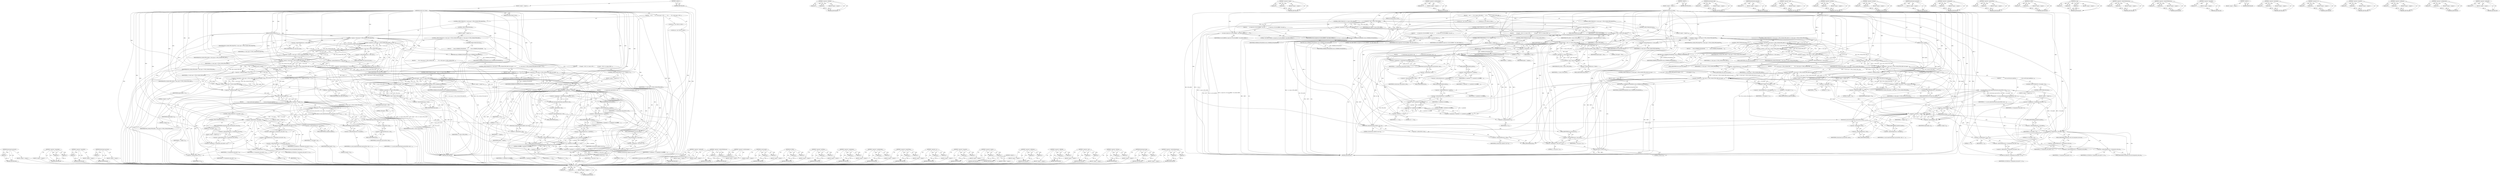 digraph "&lt;operator&gt;.addressOf" {
vulnerable_285 [label=<(METHOD,bytestream2_get_be16)>];
vulnerable_286 [label=<(PARAM,p1)>];
vulnerable_287 [label=<(BLOCK,&lt;empty&gt;,&lt;empty&gt;)>];
vulnerable_288 [label=<(METHOD_RETURN,ANY)>];
vulnerable_265 [label=<(METHOD,&lt;operator&gt;.logicalAnd)>];
vulnerable_266 [label=<(PARAM,p1)>];
vulnerable_267 [label=<(PARAM,p2)>];
vulnerable_268 [label=<(BLOCK,&lt;empty&gt;,&lt;empty&gt;)>];
vulnerable_269 [label=<(METHOD_RETURN,ANY)>];
vulnerable_219 [label=<(METHOD,&lt;operator&gt;.logicalNot)>];
vulnerable_220 [label=<(PARAM,p1)>];
vulnerable_221 [label=<(BLOCK,&lt;empty&gt;,&lt;empty&gt;)>];
vulnerable_222 [label=<(METHOD_RETURN,ANY)>];
vulnerable_242 [label=<(METHOD,bytestream2_get_byte)>];
vulnerable_243 [label=<(PARAM,p1)>];
vulnerable_244 [label=<(BLOCK,&lt;empty&gt;,&lt;empty&gt;)>];
vulnerable_245 [label=<(METHOD_RETURN,ANY)>];
vulnerable_6 [label=<(METHOD,&lt;global&gt;)<SUB>1</SUB>>];
vulnerable_7 [label=<(BLOCK,&lt;empty&gt;,&lt;empty&gt;)<SUB>1</SUB>>];
vulnerable_8 [label=<(METHOD,decode_trns_chunk)<SUB>1</SUB>>];
vulnerable_9 [label=<(PARAM,AVCodecContext *avctx)<SUB>1</SUB>>];
vulnerable_10 [label=<(PARAM,PNGDecContext *s)<SUB>1</SUB>>];
vulnerable_11 [label=<(PARAM,uint32_t length)<SUB>2</SUB>>];
vulnerable_12 [label=<(BLOCK,{
     int v, i;
 
     if (s-&gt;color_type == PN...,{
     int v, i;
 
     if (s-&gt;color_type == PN...)<SUB>3</SUB>>];
vulnerable_13 [label="<(LOCAL,int v: int)<SUB>4</SUB>>"];
vulnerable_14 [label="<(LOCAL,int i: int)<SUB>4</SUB>>"];
vulnerable_15 [label=<(CONTROL_STRUCTURE,IF,if (s-&gt;color_type == PNG_COLOR_TYPE_PALETTE))<SUB>6</SUB>>];
vulnerable_16 [label=<(&lt;operator&gt;.equals,s-&gt;color_type == PNG_COLOR_TYPE_PALETTE)<SUB>6</SUB>>];
vulnerable_17 [label=<(&lt;operator&gt;.indirectFieldAccess,s-&gt;color_type)<SUB>6</SUB>>];
vulnerable_18 [label=<(IDENTIFIER,s,s-&gt;color_type == PNG_COLOR_TYPE_PALETTE)<SUB>6</SUB>>];
vulnerable_19 [label=<(FIELD_IDENTIFIER,color_type,color_type)<SUB>6</SUB>>];
vulnerable_20 [label=<(IDENTIFIER,PNG_COLOR_TYPE_PALETTE,s-&gt;color_type == PNG_COLOR_TYPE_PALETTE)<SUB>6</SUB>>];
vulnerable_21 [label=<(BLOCK,{
         if (length &gt; 256 || !(s-&gt;state &amp; PNG...,{
         if (length &gt; 256 || !(s-&gt;state &amp; PNG...)<SUB>6</SUB>>];
vulnerable_22 [label=<(CONTROL_STRUCTURE,IF,if (length &gt; 256 || !(s-&gt;state &amp; PNG_PLTE)))<SUB>7</SUB>>];
vulnerable_23 [label=<(&lt;operator&gt;.logicalOr,length &gt; 256 || !(s-&gt;state &amp; PNG_PLTE))<SUB>7</SUB>>];
vulnerable_24 [label=<(&lt;operator&gt;.greaterThan,length &gt; 256)<SUB>7</SUB>>];
vulnerable_25 [label=<(IDENTIFIER,length,length &gt; 256)<SUB>7</SUB>>];
vulnerable_26 [label=<(LITERAL,256,length &gt; 256)<SUB>7</SUB>>];
vulnerable_27 [label=<(&lt;operator&gt;.logicalNot,!(s-&gt;state &amp; PNG_PLTE))<SUB>7</SUB>>];
vulnerable_28 [label=<(&lt;operator&gt;.and,s-&gt;state &amp; PNG_PLTE)<SUB>7</SUB>>];
vulnerable_29 [label=<(&lt;operator&gt;.indirectFieldAccess,s-&gt;state)<SUB>7</SUB>>];
vulnerable_30 [label=<(IDENTIFIER,s,s-&gt;state &amp; PNG_PLTE)<SUB>7</SUB>>];
vulnerable_31 [label=<(FIELD_IDENTIFIER,state,state)<SUB>7</SUB>>];
vulnerable_32 [label=<(IDENTIFIER,PNG_PLTE,s-&gt;state &amp; PNG_PLTE)<SUB>7</SUB>>];
vulnerable_33 [label=<(BLOCK,&lt;empty&gt;,&lt;empty&gt;)<SUB>8</SUB>>];
vulnerable_34 [label=<(RETURN,return AVERROR_INVALIDDATA;,return AVERROR_INVALIDDATA;)<SUB>8</SUB>>];
vulnerable_35 [label=<(IDENTIFIER,AVERROR_INVALIDDATA,return AVERROR_INVALIDDATA;)<SUB>8</SUB>>];
vulnerable_36 [label=<(CONTROL_STRUCTURE,FOR,for (i = 0;i &lt; length;i++))<SUB>10</SUB>>];
vulnerable_37 [label=<(BLOCK,&lt;empty&gt;,&lt;empty&gt;)<SUB>10</SUB>>];
vulnerable_38 [label=<(&lt;operator&gt;.assignment,i = 0)<SUB>10</SUB>>];
vulnerable_39 [label=<(IDENTIFIER,i,i = 0)<SUB>10</SUB>>];
vulnerable_40 [label=<(LITERAL,0,i = 0)<SUB>10</SUB>>];
vulnerable_41 [label=<(&lt;operator&gt;.lessThan,i &lt; length)<SUB>10</SUB>>];
vulnerable_42 [label=<(IDENTIFIER,i,i &lt; length)<SUB>10</SUB>>];
vulnerable_43 [label=<(IDENTIFIER,length,i &lt; length)<SUB>10</SUB>>];
vulnerable_44 [label=<(&lt;operator&gt;.postIncrement,i++)<SUB>10</SUB>>];
vulnerable_45 [label=<(IDENTIFIER,i,i++)<SUB>10</SUB>>];
vulnerable_46 [label=<(BLOCK,{
            v = bytestream2_get_byte(&amp;s-&gt;gb);...,{
            v = bytestream2_get_byte(&amp;s-&gt;gb);...)<SUB>10</SUB>>];
vulnerable_47 [label=<(&lt;operator&gt;.assignment,v = bytestream2_get_byte(&amp;s-&gt;gb))<SUB>11</SUB>>];
vulnerable_48 [label=<(IDENTIFIER,v,v = bytestream2_get_byte(&amp;s-&gt;gb))<SUB>11</SUB>>];
vulnerable_49 [label=<(bytestream2_get_byte,bytestream2_get_byte(&amp;s-&gt;gb))<SUB>11</SUB>>];
vulnerable_50 [label=<(&lt;operator&gt;.addressOf,&amp;s-&gt;gb)<SUB>11</SUB>>];
vulnerable_51 [label=<(&lt;operator&gt;.indirectFieldAccess,s-&gt;gb)<SUB>11</SUB>>];
vulnerable_52 [label=<(IDENTIFIER,s,bytestream2_get_byte(&amp;s-&gt;gb))<SUB>11</SUB>>];
vulnerable_53 [label=<(FIELD_IDENTIFIER,gb,gb)<SUB>11</SUB>>];
vulnerable_54 [label=<(&lt;operator&gt;.assignment,s-&gt;palette[i] = (s-&gt;palette[i] &amp; 0x00ffffff) | ...)<SUB>12</SUB>>];
vulnerable_55 [label=<(&lt;operator&gt;.indirectIndexAccess,s-&gt;palette[i])<SUB>12</SUB>>];
vulnerable_56 [label=<(&lt;operator&gt;.indirectFieldAccess,s-&gt;palette)<SUB>12</SUB>>];
vulnerable_57 [label=<(IDENTIFIER,s,s-&gt;palette[i] = (s-&gt;palette[i] &amp; 0x00ffffff) | ...)<SUB>12</SUB>>];
vulnerable_58 [label=<(FIELD_IDENTIFIER,palette,palette)<SUB>12</SUB>>];
vulnerable_59 [label=<(IDENTIFIER,i,s-&gt;palette[i] = (s-&gt;palette[i] &amp; 0x00ffffff) | ...)<SUB>12</SUB>>];
vulnerable_60 [label=<(&lt;operator&gt;.or,(s-&gt;palette[i] &amp; 0x00ffffff) | (v &lt;&lt; 24))<SUB>12</SUB>>];
vulnerable_61 [label=<(&lt;operator&gt;.and,s-&gt;palette[i] &amp; 0x00ffffff)<SUB>12</SUB>>];
vulnerable_62 [label=<(&lt;operator&gt;.indirectIndexAccess,s-&gt;palette[i])<SUB>12</SUB>>];
vulnerable_63 [label=<(&lt;operator&gt;.indirectFieldAccess,s-&gt;palette)<SUB>12</SUB>>];
vulnerable_64 [label=<(IDENTIFIER,s,s-&gt;palette[i] &amp; 0x00ffffff)<SUB>12</SUB>>];
vulnerable_65 [label=<(FIELD_IDENTIFIER,palette,palette)<SUB>12</SUB>>];
vulnerable_66 [label=<(IDENTIFIER,i,s-&gt;palette[i] &amp; 0x00ffffff)<SUB>12</SUB>>];
vulnerable_67 [label=<(LITERAL,0x00ffffff,s-&gt;palette[i] &amp; 0x00ffffff)<SUB>12</SUB>>];
vulnerable_68 [label=<(&lt;operator&gt;.shiftLeft,v &lt;&lt; 24)<SUB>12</SUB>>];
vulnerable_69 [label=<(IDENTIFIER,v,v &lt;&lt; 24)<SUB>12</SUB>>];
vulnerable_70 [label=<(LITERAL,24,v &lt;&lt; 24)<SUB>12</SUB>>];
vulnerable_71 [label=<(CONTROL_STRUCTURE,ELSE,else)<SUB>14</SUB>>];
vulnerable_72 [label=<(BLOCK,&lt;empty&gt;,&lt;empty&gt;)<SUB>14</SUB>>];
vulnerable_73 [label=<(CONTROL_STRUCTURE,IF,if (s-&gt;color_type == PNG_COLOR_TYPE_GRAY || s-&gt;color_type == PNG_COLOR_TYPE_RGB))<SUB>14</SUB>>];
vulnerable_74 [label=<(&lt;operator&gt;.logicalOr,s-&gt;color_type == PNG_COLOR_TYPE_GRAY || s-&gt;colo...)<SUB>14</SUB>>];
vulnerable_75 [label=<(&lt;operator&gt;.equals,s-&gt;color_type == PNG_COLOR_TYPE_GRAY)<SUB>14</SUB>>];
vulnerable_76 [label=<(&lt;operator&gt;.indirectFieldAccess,s-&gt;color_type)<SUB>14</SUB>>];
vulnerable_77 [label=<(IDENTIFIER,s,s-&gt;color_type == PNG_COLOR_TYPE_GRAY)<SUB>14</SUB>>];
vulnerable_78 [label=<(FIELD_IDENTIFIER,color_type,color_type)<SUB>14</SUB>>];
vulnerable_79 [label=<(IDENTIFIER,PNG_COLOR_TYPE_GRAY,s-&gt;color_type == PNG_COLOR_TYPE_GRAY)<SUB>14</SUB>>];
vulnerable_80 [label=<(&lt;operator&gt;.equals,s-&gt;color_type == PNG_COLOR_TYPE_RGB)<SUB>14</SUB>>];
vulnerable_81 [label=<(&lt;operator&gt;.indirectFieldAccess,s-&gt;color_type)<SUB>14</SUB>>];
vulnerable_82 [label=<(IDENTIFIER,s,s-&gt;color_type == PNG_COLOR_TYPE_RGB)<SUB>14</SUB>>];
vulnerable_83 [label=<(FIELD_IDENTIFIER,color_type,color_type)<SUB>14</SUB>>];
vulnerable_84 [label=<(IDENTIFIER,PNG_COLOR_TYPE_RGB,s-&gt;color_type == PNG_COLOR_TYPE_RGB)<SUB>14</SUB>>];
vulnerable_85 [label=<(BLOCK,{
         if ((s-&gt;color_type == PNG_COLOR_TYPE...,{
         if ((s-&gt;color_type == PNG_COLOR_TYPE...)<SUB>14</SUB>>];
vulnerable_86 [label=<(CONTROL_STRUCTURE,IF,if ((s-&gt;color_type == PNG_COLOR_TYPE_GRAY &amp;&amp; length != 2) ||
            (s-&gt;color_type == PNG_COLOR_TYPE_RGB &amp;&amp; length != 6)))<SUB>15</SUB>>];
vulnerable_87 [label=<(&lt;operator&gt;.logicalOr,(s-&gt;color_type == PNG_COLOR_TYPE_GRAY &amp;&amp; length...)<SUB>15</SUB>>];
vulnerable_88 [label=<(&lt;operator&gt;.logicalAnd,s-&gt;color_type == PNG_COLOR_TYPE_GRAY &amp;&amp; length ...)<SUB>15</SUB>>];
vulnerable_89 [label=<(&lt;operator&gt;.equals,s-&gt;color_type == PNG_COLOR_TYPE_GRAY)<SUB>15</SUB>>];
vulnerable_90 [label=<(&lt;operator&gt;.indirectFieldAccess,s-&gt;color_type)<SUB>15</SUB>>];
vulnerable_91 [label=<(IDENTIFIER,s,s-&gt;color_type == PNG_COLOR_TYPE_GRAY)<SUB>15</SUB>>];
vulnerable_92 [label=<(FIELD_IDENTIFIER,color_type,color_type)<SUB>15</SUB>>];
vulnerable_93 [label=<(IDENTIFIER,PNG_COLOR_TYPE_GRAY,s-&gt;color_type == PNG_COLOR_TYPE_GRAY)<SUB>15</SUB>>];
vulnerable_94 [label=<(&lt;operator&gt;.notEquals,length != 2)<SUB>15</SUB>>];
vulnerable_95 [label=<(IDENTIFIER,length,length != 2)<SUB>15</SUB>>];
vulnerable_96 [label=<(LITERAL,2,length != 2)<SUB>15</SUB>>];
vulnerable_97 [label=<(&lt;operator&gt;.logicalAnd,s-&gt;color_type == PNG_COLOR_TYPE_RGB &amp;&amp; length != 6)<SUB>16</SUB>>];
vulnerable_98 [label=<(&lt;operator&gt;.equals,s-&gt;color_type == PNG_COLOR_TYPE_RGB)<SUB>16</SUB>>];
vulnerable_99 [label=<(&lt;operator&gt;.indirectFieldAccess,s-&gt;color_type)<SUB>16</SUB>>];
vulnerable_100 [label=<(IDENTIFIER,s,s-&gt;color_type == PNG_COLOR_TYPE_RGB)<SUB>16</SUB>>];
vulnerable_101 [label=<(FIELD_IDENTIFIER,color_type,color_type)<SUB>16</SUB>>];
vulnerable_102 [label=<(IDENTIFIER,PNG_COLOR_TYPE_RGB,s-&gt;color_type == PNG_COLOR_TYPE_RGB)<SUB>16</SUB>>];
vulnerable_103 [label=<(&lt;operator&gt;.notEquals,length != 6)<SUB>16</SUB>>];
vulnerable_104 [label=<(IDENTIFIER,length,length != 6)<SUB>16</SUB>>];
vulnerable_105 [label=<(LITERAL,6,length != 6)<SUB>16</SUB>>];
vulnerable_106 [label=<(BLOCK,&lt;empty&gt;,&lt;empty&gt;)<SUB>17</SUB>>];
vulnerable_107 [label=<(RETURN,return AVERROR_INVALIDDATA;,return AVERROR_INVALIDDATA;)<SUB>17</SUB>>];
vulnerable_108 [label=<(IDENTIFIER,AVERROR_INVALIDDATA,return AVERROR_INVALIDDATA;)<SUB>17</SUB>>];
vulnerable_109 [label=<(CONTROL_STRUCTURE,FOR,for (i = 0;i &lt; length / 2;i++))<SUB>19</SUB>>];
vulnerable_110 [label=<(BLOCK,&lt;empty&gt;,&lt;empty&gt;)<SUB>19</SUB>>];
vulnerable_111 [label=<(&lt;operator&gt;.assignment,i = 0)<SUB>19</SUB>>];
vulnerable_112 [label=<(IDENTIFIER,i,i = 0)<SUB>19</SUB>>];
vulnerable_113 [label=<(LITERAL,0,i = 0)<SUB>19</SUB>>];
vulnerable_114 [label=<(&lt;operator&gt;.lessThan,i &lt; length / 2)<SUB>19</SUB>>];
vulnerable_115 [label=<(IDENTIFIER,i,i &lt; length / 2)<SUB>19</SUB>>];
vulnerable_116 [label=<(&lt;operator&gt;.division,length / 2)<SUB>19</SUB>>];
vulnerable_117 [label=<(IDENTIFIER,length,length / 2)<SUB>19</SUB>>];
vulnerable_118 [label=<(LITERAL,2,length / 2)<SUB>19</SUB>>];
vulnerable_119 [label=<(&lt;operator&gt;.postIncrement,i++)<SUB>19</SUB>>];
vulnerable_120 [label=<(IDENTIFIER,i,i++)<SUB>19</SUB>>];
vulnerable_121 [label=<(BLOCK,{
            /* only use the least significant...,{
            /* only use the least significant...)<SUB>19</SUB>>];
vulnerable_122 [label=<(&lt;operator&gt;.assignment,v = av_mod_uintp2(bytestream2_get_be16(&amp;s-&gt;gb),...)<SUB>21</SUB>>];
vulnerable_123 [label=<(IDENTIFIER,v,v = av_mod_uintp2(bytestream2_get_be16(&amp;s-&gt;gb),...)<SUB>21</SUB>>];
vulnerable_124 [label=<(av_mod_uintp2,av_mod_uintp2(bytestream2_get_be16(&amp;s-&gt;gb), s-&gt;...)<SUB>21</SUB>>];
vulnerable_125 [label=<(bytestream2_get_be16,bytestream2_get_be16(&amp;s-&gt;gb))<SUB>21</SUB>>];
vulnerable_126 [label=<(&lt;operator&gt;.addressOf,&amp;s-&gt;gb)<SUB>21</SUB>>];
vulnerable_127 [label=<(&lt;operator&gt;.indirectFieldAccess,s-&gt;gb)<SUB>21</SUB>>];
vulnerable_128 [label=<(IDENTIFIER,s,bytestream2_get_be16(&amp;s-&gt;gb))<SUB>21</SUB>>];
vulnerable_129 [label=<(FIELD_IDENTIFIER,gb,gb)<SUB>21</SUB>>];
vulnerable_130 [label=<(&lt;operator&gt;.indirectFieldAccess,s-&gt;bit_depth)<SUB>21</SUB>>];
vulnerable_131 [label=<(IDENTIFIER,s,av_mod_uintp2(bytestream2_get_be16(&amp;s-&gt;gb), s-&gt;...)<SUB>21</SUB>>];
vulnerable_132 [label=<(FIELD_IDENTIFIER,bit_depth,bit_depth)<SUB>21</SUB>>];
vulnerable_133 [label=<(CONTROL_STRUCTURE,IF,if (s-&gt;bit_depth &gt; 8))<SUB>23</SUB>>];
vulnerable_134 [label=<(&lt;operator&gt;.greaterThan,s-&gt;bit_depth &gt; 8)<SUB>23</SUB>>];
vulnerable_135 [label=<(&lt;operator&gt;.indirectFieldAccess,s-&gt;bit_depth)<SUB>23</SUB>>];
vulnerable_136 [label=<(IDENTIFIER,s,s-&gt;bit_depth &gt; 8)<SUB>23</SUB>>];
vulnerable_137 [label=<(FIELD_IDENTIFIER,bit_depth,bit_depth)<SUB>23</SUB>>];
vulnerable_138 [label=<(LITERAL,8,s-&gt;bit_depth &gt; 8)<SUB>23</SUB>>];
vulnerable_139 [label=<(BLOCK,&lt;empty&gt;,&lt;empty&gt;)<SUB>24</SUB>>];
vulnerable_140 [label=<(AV_WB16,AV_WB16(&amp;s-&gt;transparent_color_be[2 * i], v))<SUB>24</SUB>>];
vulnerable_141 [label=<(&lt;operator&gt;.addressOf,&amp;s-&gt;transparent_color_be[2 * i])<SUB>24</SUB>>];
vulnerable_142 [label=<(&lt;operator&gt;.indirectIndexAccess,s-&gt;transparent_color_be[2 * i])<SUB>24</SUB>>];
vulnerable_143 [label=<(&lt;operator&gt;.indirectFieldAccess,s-&gt;transparent_color_be)<SUB>24</SUB>>];
vulnerable_144 [label=<(IDENTIFIER,s,AV_WB16(&amp;s-&gt;transparent_color_be[2 * i], v))<SUB>24</SUB>>];
vulnerable_145 [label=<(FIELD_IDENTIFIER,transparent_color_be,transparent_color_be)<SUB>24</SUB>>];
vulnerable_146 [label=<(&lt;operator&gt;.multiplication,2 * i)<SUB>24</SUB>>];
vulnerable_147 [label=<(LITERAL,2,2 * i)<SUB>24</SUB>>];
vulnerable_148 [label=<(IDENTIFIER,i,2 * i)<SUB>24</SUB>>];
vulnerable_149 [label=<(IDENTIFIER,v,AV_WB16(&amp;s-&gt;transparent_color_be[2 * i], v))<SUB>24</SUB>>];
vulnerable_150 [label=<(CONTROL_STRUCTURE,ELSE,else)<SUB>26</SUB>>];
vulnerable_151 [label=<(BLOCK,&lt;empty&gt;,&lt;empty&gt;)<SUB>26</SUB>>];
vulnerable_152 [label=<(&lt;operator&gt;.assignment,s-&gt;transparent_color_be[i] = v)<SUB>26</SUB>>];
vulnerable_153 [label=<(&lt;operator&gt;.indirectIndexAccess,s-&gt;transparent_color_be[i])<SUB>26</SUB>>];
vulnerable_154 [label=<(&lt;operator&gt;.indirectFieldAccess,s-&gt;transparent_color_be)<SUB>26</SUB>>];
vulnerable_155 [label=<(IDENTIFIER,s,s-&gt;transparent_color_be[i] = v)<SUB>26</SUB>>];
vulnerable_156 [label=<(FIELD_IDENTIFIER,transparent_color_be,transparent_color_be)<SUB>26</SUB>>];
vulnerable_157 [label=<(IDENTIFIER,i,s-&gt;transparent_color_be[i] = v)<SUB>26</SUB>>];
vulnerable_158 [label=<(IDENTIFIER,v,s-&gt;transparent_color_be[i] = v)<SUB>26</SUB>>];
vulnerable_159 [label=<(CONTROL_STRUCTURE,ELSE,else)<SUB>28</SUB>>];
vulnerable_160 [label=<(BLOCK,{
        return AVERROR_INVALIDDATA;
    },{
        return AVERROR_INVALIDDATA;
    })<SUB>28</SUB>>];
vulnerable_161 [label=<(RETURN,return AVERROR_INVALIDDATA;,return AVERROR_INVALIDDATA;)<SUB>29</SUB>>];
vulnerable_162 [label=<(IDENTIFIER,AVERROR_INVALIDDATA,return AVERROR_INVALIDDATA;)<SUB>29</SUB>>];
vulnerable_163 [label=<(bytestream2_skip,bytestream2_skip(&amp;s-&gt;gb, 4))<SUB>32</SUB>>];
vulnerable_164 [label=<(&lt;operator&gt;.addressOf,&amp;s-&gt;gb)<SUB>32</SUB>>];
vulnerable_165 [label=<(&lt;operator&gt;.indirectFieldAccess,s-&gt;gb)<SUB>32</SUB>>];
vulnerable_166 [label=<(IDENTIFIER,s,bytestream2_skip(&amp;s-&gt;gb, 4))<SUB>32</SUB>>];
vulnerable_167 [label=<(FIELD_IDENTIFIER,gb,gb)<SUB>32</SUB>>];
vulnerable_168 [label=<(LITERAL,4,bytestream2_skip(&amp;s-&gt;gb, 4))<SUB>32</SUB>>];
vulnerable_169 [label=<(&lt;operator&gt;.assignment,s-&gt;has_trns = 1)<SUB>33</SUB>>];
vulnerable_170 [label=<(&lt;operator&gt;.indirectFieldAccess,s-&gt;has_trns)<SUB>33</SUB>>];
vulnerable_171 [label=<(IDENTIFIER,s,s-&gt;has_trns = 1)<SUB>33</SUB>>];
vulnerable_172 [label=<(FIELD_IDENTIFIER,has_trns,has_trns)<SUB>33</SUB>>];
vulnerable_173 [label=<(LITERAL,1,s-&gt;has_trns = 1)<SUB>33</SUB>>];
vulnerable_174 [label=<(RETURN,return 0;,return 0;)<SUB>35</SUB>>];
vulnerable_175 [label=<(LITERAL,0,return 0;)<SUB>35</SUB>>];
vulnerable_176 [label=<(METHOD_RETURN,int)<SUB>1</SUB>>];
vulnerable_178 [label=<(METHOD_RETURN,ANY)<SUB>1</SUB>>];
vulnerable_246 [label=<(METHOD,&lt;operator&gt;.addressOf)>];
vulnerable_247 [label=<(PARAM,p1)>];
vulnerable_248 [label=<(BLOCK,&lt;empty&gt;,&lt;empty&gt;)>];
vulnerable_249 [label=<(METHOD_RETURN,ANY)>];
vulnerable_204 [label=<(METHOD,&lt;operator&gt;.indirectFieldAccess)>];
vulnerable_205 [label=<(PARAM,p1)>];
vulnerable_206 [label=<(PARAM,p2)>];
vulnerable_207 [label=<(BLOCK,&lt;empty&gt;,&lt;empty&gt;)>];
vulnerable_208 [label=<(METHOD_RETURN,ANY)>];
vulnerable_238 [label=<(METHOD,&lt;operator&gt;.postIncrement)>];
vulnerable_239 [label=<(PARAM,p1)>];
vulnerable_240 [label=<(BLOCK,&lt;empty&gt;,&lt;empty&gt;)>];
vulnerable_241 [label=<(METHOD_RETURN,ANY)>];
vulnerable_280 [label=<(METHOD,av_mod_uintp2)>];
vulnerable_281 [label=<(PARAM,p1)>];
vulnerable_282 [label=<(PARAM,p2)>];
vulnerable_283 [label=<(BLOCK,&lt;empty&gt;,&lt;empty&gt;)>];
vulnerable_284 [label=<(METHOD_RETURN,ANY)>];
vulnerable_289 [label=<(METHOD,AV_WB16)>];
vulnerable_290 [label=<(PARAM,p1)>];
vulnerable_291 [label=<(PARAM,p2)>];
vulnerable_292 [label=<(BLOCK,&lt;empty&gt;,&lt;empty&gt;)>];
vulnerable_293 [label=<(METHOD_RETURN,ANY)>];
vulnerable_233 [label=<(METHOD,&lt;operator&gt;.lessThan)>];
vulnerable_234 [label=<(PARAM,p1)>];
vulnerable_235 [label=<(PARAM,p2)>];
vulnerable_236 [label=<(BLOCK,&lt;empty&gt;,&lt;empty&gt;)>];
vulnerable_237 [label=<(METHOD_RETURN,ANY)>];
vulnerable_228 [label=<(METHOD,&lt;operator&gt;.assignment)>];
vulnerable_229 [label=<(PARAM,p1)>];
vulnerable_230 [label=<(PARAM,p2)>];
vulnerable_231 [label=<(BLOCK,&lt;empty&gt;,&lt;empty&gt;)>];
vulnerable_232 [label=<(METHOD_RETURN,ANY)>];
vulnerable_294 [label=<(METHOD,&lt;operator&gt;.multiplication)>];
vulnerable_295 [label=<(PARAM,p1)>];
vulnerable_296 [label=<(PARAM,p2)>];
vulnerable_297 [label=<(BLOCK,&lt;empty&gt;,&lt;empty&gt;)>];
vulnerable_298 [label=<(METHOD_RETURN,ANY)>];
vulnerable_214 [label=<(METHOD,&lt;operator&gt;.greaterThan)>];
vulnerable_215 [label=<(PARAM,p1)>];
vulnerable_216 [label=<(PARAM,p2)>];
vulnerable_217 [label=<(BLOCK,&lt;empty&gt;,&lt;empty&gt;)>];
vulnerable_218 [label=<(METHOD_RETURN,ANY)>];
vulnerable_255 [label=<(METHOD,&lt;operator&gt;.or)>];
vulnerable_256 [label=<(PARAM,p1)>];
vulnerable_257 [label=<(PARAM,p2)>];
vulnerable_258 [label=<(BLOCK,&lt;empty&gt;,&lt;empty&gt;)>];
vulnerable_259 [label=<(METHOD_RETURN,ANY)>];
vulnerable_209 [label=<(METHOD,&lt;operator&gt;.logicalOr)>];
vulnerable_210 [label=<(PARAM,p1)>];
vulnerable_211 [label=<(PARAM,p2)>];
vulnerable_212 [label=<(BLOCK,&lt;empty&gt;,&lt;empty&gt;)>];
vulnerable_213 [label=<(METHOD_RETURN,ANY)>];
vulnerable_199 [label=<(METHOD,&lt;operator&gt;.equals)>];
vulnerable_200 [label=<(PARAM,p1)>];
vulnerable_201 [label=<(PARAM,p2)>];
vulnerable_202 [label=<(BLOCK,&lt;empty&gt;,&lt;empty&gt;)>];
vulnerable_203 [label=<(METHOD_RETURN,ANY)>];
vulnerable_193 [label=<(METHOD,&lt;global&gt;)<SUB>1</SUB>>];
vulnerable_194 [label=<(BLOCK,&lt;empty&gt;,&lt;empty&gt;)>];
vulnerable_195 [label=<(METHOD_RETURN,ANY)>];
vulnerable_270 [label=<(METHOD,&lt;operator&gt;.notEquals)>];
vulnerable_271 [label=<(PARAM,p1)>];
vulnerable_272 [label=<(PARAM,p2)>];
vulnerable_273 [label=<(BLOCK,&lt;empty&gt;,&lt;empty&gt;)>];
vulnerable_274 [label=<(METHOD_RETURN,ANY)>];
vulnerable_260 [label=<(METHOD,&lt;operator&gt;.shiftLeft)>];
vulnerable_261 [label=<(PARAM,p1)>];
vulnerable_262 [label=<(PARAM,p2)>];
vulnerable_263 [label=<(BLOCK,&lt;empty&gt;,&lt;empty&gt;)>];
vulnerable_264 [label=<(METHOD_RETURN,ANY)>];
vulnerable_223 [label=<(METHOD,&lt;operator&gt;.and)>];
vulnerable_224 [label=<(PARAM,p1)>];
vulnerable_225 [label=<(PARAM,p2)>];
vulnerable_226 [label=<(BLOCK,&lt;empty&gt;,&lt;empty&gt;)>];
vulnerable_227 [label=<(METHOD_RETURN,ANY)>];
vulnerable_275 [label=<(METHOD,&lt;operator&gt;.division)>];
vulnerable_276 [label=<(PARAM,p1)>];
vulnerable_277 [label=<(PARAM,p2)>];
vulnerable_278 [label=<(BLOCK,&lt;empty&gt;,&lt;empty&gt;)>];
vulnerable_279 [label=<(METHOD_RETURN,ANY)>];
vulnerable_299 [label=<(METHOD,bytestream2_skip)>];
vulnerable_300 [label=<(PARAM,p1)>];
vulnerable_301 [label=<(PARAM,p2)>];
vulnerable_302 [label=<(BLOCK,&lt;empty&gt;,&lt;empty&gt;)>];
vulnerable_303 [label=<(METHOD_RETURN,ANY)>];
vulnerable_250 [label=<(METHOD,&lt;operator&gt;.indirectIndexAccess)>];
vulnerable_251 [label=<(PARAM,p1)>];
vulnerable_252 [label=<(PARAM,p2)>];
vulnerable_253 [label=<(BLOCK,&lt;empty&gt;,&lt;empty&gt;)>];
vulnerable_254 [label=<(METHOD_RETURN,ANY)>];
fixed_323 [label=<(METHOD,av_mod_uintp2)>];
fixed_324 [label=<(PARAM,p1)>];
fixed_325 [label=<(PARAM,p2)>];
fixed_326 [label=<(BLOCK,&lt;empty&gt;,&lt;empty&gt;)>];
fixed_327 [label=<(METHOD_RETURN,ANY)>];
fixed_303 [label=<(METHOD,&lt;operator&gt;.shiftLeft)>];
fixed_304 [label=<(PARAM,p1)>];
fixed_305 [label=<(PARAM,p2)>];
fixed_306 [label=<(BLOCK,&lt;empty&gt;,&lt;empty&gt;)>];
fixed_307 [label=<(METHOD_RETURN,ANY)>];
fixed_256 [label=<(METHOD,&lt;operator&gt;.equals)>];
fixed_257 [label=<(PARAM,p1)>];
fixed_258 [label=<(PARAM,p2)>];
fixed_259 [label=<(BLOCK,&lt;empty&gt;,&lt;empty&gt;)>];
fixed_260 [label=<(METHOD_RETURN,ANY)>];
fixed_281 [label=<(METHOD,&lt;operator&gt;.postIncrement)>];
fixed_282 [label=<(PARAM,p1)>];
fixed_283 [label=<(BLOCK,&lt;empty&gt;,&lt;empty&gt;)>];
fixed_284 [label=<(METHOD_RETURN,ANY)>];
fixed_6 [label=<(METHOD,&lt;global&gt;)<SUB>1</SUB>>];
fixed_7 [label=<(BLOCK,&lt;empty&gt;,&lt;empty&gt;)<SUB>1</SUB>>];
fixed_8 [label=<(METHOD,decode_trns_chunk)<SUB>1</SUB>>];
fixed_9 [label=<(PARAM,AVCodecContext *avctx)<SUB>1</SUB>>];
fixed_10 [label=<(PARAM,PNGDecContext *s)<SUB>1</SUB>>];
fixed_11 [label=<(PARAM,uint32_t length)<SUB>2</SUB>>];
fixed_12 [label=<(BLOCK,{
     int v, i;
 
    if (!(s-&gt;state &amp; PNG_IHD...,{
     int v, i;
 
    if (!(s-&gt;state &amp; PNG_IHD...)<SUB>3</SUB>>];
fixed_13 [label="<(LOCAL,int v: int)<SUB>4</SUB>>"];
fixed_14 [label="<(LOCAL,int i: int)<SUB>4</SUB>>"];
fixed_15 [label=<(CONTROL_STRUCTURE,IF,if (!(s-&gt;state &amp; PNG_IHDR)))<SUB>6</SUB>>];
fixed_16 [label=<(&lt;operator&gt;.logicalNot,!(s-&gt;state &amp; PNG_IHDR))<SUB>6</SUB>>];
fixed_17 [label=<(&lt;operator&gt;.and,s-&gt;state &amp; PNG_IHDR)<SUB>6</SUB>>];
fixed_18 [label=<(&lt;operator&gt;.indirectFieldAccess,s-&gt;state)<SUB>6</SUB>>];
fixed_19 [label=<(IDENTIFIER,s,s-&gt;state &amp; PNG_IHDR)<SUB>6</SUB>>];
fixed_20 [label=<(FIELD_IDENTIFIER,state,state)<SUB>6</SUB>>];
fixed_21 [label=<(IDENTIFIER,PNG_IHDR,s-&gt;state &amp; PNG_IHDR)<SUB>6</SUB>>];
fixed_22 [label=<(BLOCK,{
        av_log(avctx, AV_LOG_ERROR, &quot;trns bef...,{
        av_log(avctx, AV_LOG_ERROR, &quot;trns bef...)<SUB>6</SUB>>];
fixed_23 [label=<(av_log,av_log(avctx, AV_LOG_ERROR, &quot;trns before IHDR\n&quot;))<SUB>7</SUB>>];
fixed_24 [label=<(IDENTIFIER,avctx,av_log(avctx, AV_LOG_ERROR, &quot;trns before IHDR\n&quot;))<SUB>7</SUB>>];
fixed_25 [label=<(IDENTIFIER,AV_LOG_ERROR,av_log(avctx, AV_LOG_ERROR, &quot;trns before IHDR\n&quot;))<SUB>7</SUB>>];
fixed_26 [label=<(LITERAL,&quot;trns before IHDR\n&quot;,av_log(avctx, AV_LOG_ERROR, &quot;trns before IHDR\n&quot;))<SUB>7</SUB>>];
fixed_27 [label=<(RETURN,return AVERROR_INVALIDDATA;,return AVERROR_INVALIDDATA;)<SUB>8</SUB>>];
fixed_28 [label=<(IDENTIFIER,AVERROR_INVALIDDATA,return AVERROR_INVALIDDATA;)<SUB>8</SUB>>];
fixed_29 [label=<(CONTROL_STRUCTURE,IF,if (s-&gt;state &amp; PNG_IDAT))<SUB>11</SUB>>];
fixed_30 [label=<(&lt;operator&gt;.and,s-&gt;state &amp; PNG_IDAT)<SUB>11</SUB>>];
fixed_31 [label=<(&lt;operator&gt;.indirectFieldAccess,s-&gt;state)<SUB>11</SUB>>];
fixed_32 [label=<(IDENTIFIER,s,s-&gt;state &amp; PNG_IDAT)<SUB>11</SUB>>];
fixed_33 [label=<(FIELD_IDENTIFIER,state,state)<SUB>11</SUB>>];
fixed_34 [label=<(IDENTIFIER,PNG_IDAT,s-&gt;state &amp; PNG_IDAT)<SUB>11</SUB>>];
fixed_35 [label=<(BLOCK,{
        av_log(avctx, AV_LOG_ERROR, &quot;trns aft...,{
        av_log(avctx, AV_LOG_ERROR, &quot;trns aft...)<SUB>11</SUB>>];
fixed_36 [label=<(av_log,av_log(avctx, AV_LOG_ERROR, &quot;trns after IDAT\n&quot;))<SUB>12</SUB>>];
fixed_37 [label=<(IDENTIFIER,avctx,av_log(avctx, AV_LOG_ERROR, &quot;trns after IDAT\n&quot;))<SUB>12</SUB>>];
fixed_38 [label=<(IDENTIFIER,AV_LOG_ERROR,av_log(avctx, AV_LOG_ERROR, &quot;trns after IDAT\n&quot;))<SUB>12</SUB>>];
fixed_39 [label=<(LITERAL,&quot;trns after IDAT\n&quot;,av_log(avctx, AV_LOG_ERROR, &quot;trns after IDAT\n&quot;))<SUB>12</SUB>>];
fixed_40 [label=<(RETURN,return AVERROR_INVALIDDATA;,return AVERROR_INVALIDDATA;)<SUB>13</SUB>>];
fixed_41 [label=<(IDENTIFIER,AVERROR_INVALIDDATA,return AVERROR_INVALIDDATA;)<SUB>13</SUB>>];
fixed_42 [label=<(CONTROL_STRUCTURE,IF,if (s-&gt;color_type == PNG_COLOR_TYPE_PALETTE))<SUB>16</SUB>>];
fixed_43 [label=<(&lt;operator&gt;.equals,s-&gt;color_type == PNG_COLOR_TYPE_PALETTE)<SUB>16</SUB>>];
fixed_44 [label=<(&lt;operator&gt;.indirectFieldAccess,s-&gt;color_type)<SUB>16</SUB>>];
fixed_45 [label=<(IDENTIFIER,s,s-&gt;color_type == PNG_COLOR_TYPE_PALETTE)<SUB>16</SUB>>];
fixed_46 [label=<(FIELD_IDENTIFIER,color_type,color_type)<SUB>16</SUB>>];
fixed_47 [label=<(IDENTIFIER,PNG_COLOR_TYPE_PALETTE,s-&gt;color_type == PNG_COLOR_TYPE_PALETTE)<SUB>16</SUB>>];
fixed_48 [label=<(BLOCK,{
         if (length &gt; 256 || !(s-&gt;state &amp; PNG...,{
         if (length &gt; 256 || !(s-&gt;state &amp; PNG...)<SUB>16</SUB>>];
fixed_49 [label=<(CONTROL_STRUCTURE,IF,if (length &gt; 256 || !(s-&gt;state &amp; PNG_PLTE)))<SUB>17</SUB>>];
fixed_50 [label=<(&lt;operator&gt;.logicalOr,length &gt; 256 || !(s-&gt;state &amp; PNG_PLTE))<SUB>17</SUB>>];
fixed_51 [label=<(&lt;operator&gt;.greaterThan,length &gt; 256)<SUB>17</SUB>>];
fixed_52 [label=<(IDENTIFIER,length,length &gt; 256)<SUB>17</SUB>>];
fixed_53 [label=<(LITERAL,256,length &gt; 256)<SUB>17</SUB>>];
fixed_54 [label=<(&lt;operator&gt;.logicalNot,!(s-&gt;state &amp; PNG_PLTE))<SUB>17</SUB>>];
fixed_55 [label=<(&lt;operator&gt;.and,s-&gt;state &amp; PNG_PLTE)<SUB>17</SUB>>];
fixed_56 [label=<(&lt;operator&gt;.indirectFieldAccess,s-&gt;state)<SUB>17</SUB>>];
fixed_57 [label=<(IDENTIFIER,s,s-&gt;state &amp; PNG_PLTE)<SUB>17</SUB>>];
fixed_58 [label=<(FIELD_IDENTIFIER,state,state)<SUB>17</SUB>>];
fixed_59 [label=<(IDENTIFIER,PNG_PLTE,s-&gt;state &amp; PNG_PLTE)<SUB>17</SUB>>];
fixed_60 [label=<(BLOCK,&lt;empty&gt;,&lt;empty&gt;)<SUB>18</SUB>>];
fixed_61 [label=<(RETURN,return AVERROR_INVALIDDATA;,return AVERROR_INVALIDDATA;)<SUB>18</SUB>>];
fixed_62 [label=<(IDENTIFIER,AVERROR_INVALIDDATA,return AVERROR_INVALIDDATA;)<SUB>18</SUB>>];
fixed_63 [label=<(CONTROL_STRUCTURE,FOR,for (i = 0;i &lt; length;i++))<SUB>20</SUB>>];
fixed_64 [label=<(BLOCK,&lt;empty&gt;,&lt;empty&gt;)<SUB>20</SUB>>];
fixed_65 [label=<(&lt;operator&gt;.assignment,i = 0)<SUB>20</SUB>>];
fixed_66 [label=<(IDENTIFIER,i,i = 0)<SUB>20</SUB>>];
fixed_67 [label=<(LITERAL,0,i = 0)<SUB>20</SUB>>];
fixed_68 [label=<(&lt;operator&gt;.lessThan,i &lt; length)<SUB>20</SUB>>];
fixed_69 [label=<(IDENTIFIER,i,i &lt; length)<SUB>20</SUB>>];
fixed_70 [label=<(IDENTIFIER,length,i &lt; length)<SUB>20</SUB>>];
fixed_71 [label=<(&lt;operator&gt;.postIncrement,i++)<SUB>20</SUB>>];
fixed_72 [label=<(IDENTIFIER,i,i++)<SUB>20</SUB>>];
fixed_73 [label=<(BLOCK,{
            v = bytestream2_get_byte(&amp;s-&gt;gb);...,{
            v = bytestream2_get_byte(&amp;s-&gt;gb);...)<SUB>20</SUB>>];
fixed_74 [label=<(&lt;operator&gt;.assignment,v = bytestream2_get_byte(&amp;s-&gt;gb))<SUB>21</SUB>>];
fixed_75 [label=<(IDENTIFIER,v,v = bytestream2_get_byte(&amp;s-&gt;gb))<SUB>21</SUB>>];
fixed_76 [label=<(bytestream2_get_byte,bytestream2_get_byte(&amp;s-&gt;gb))<SUB>21</SUB>>];
fixed_77 [label=<(&lt;operator&gt;.addressOf,&amp;s-&gt;gb)<SUB>21</SUB>>];
fixed_78 [label=<(&lt;operator&gt;.indirectFieldAccess,s-&gt;gb)<SUB>21</SUB>>];
fixed_79 [label=<(IDENTIFIER,s,bytestream2_get_byte(&amp;s-&gt;gb))<SUB>21</SUB>>];
fixed_80 [label=<(FIELD_IDENTIFIER,gb,gb)<SUB>21</SUB>>];
fixed_81 [label=<(&lt;operator&gt;.assignment,s-&gt;palette[i] = (s-&gt;palette[i] &amp; 0x00ffffff) | ...)<SUB>22</SUB>>];
fixed_82 [label=<(&lt;operator&gt;.indirectIndexAccess,s-&gt;palette[i])<SUB>22</SUB>>];
fixed_83 [label=<(&lt;operator&gt;.indirectFieldAccess,s-&gt;palette)<SUB>22</SUB>>];
fixed_84 [label=<(IDENTIFIER,s,s-&gt;palette[i] = (s-&gt;palette[i] &amp; 0x00ffffff) | ...)<SUB>22</SUB>>];
fixed_85 [label=<(FIELD_IDENTIFIER,palette,palette)<SUB>22</SUB>>];
fixed_86 [label=<(IDENTIFIER,i,s-&gt;palette[i] = (s-&gt;palette[i] &amp; 0x00ffffff) | ...)<SUB>22</SUB>>];
fixed_87 [label=<(&lt;operator&gt;.or,(s-&gt;palette[i] &amp; 0x00ffffff) | (v &lt;&lt; 24))<SUB>22</SUB>>];
fixed_88 [label=<(&lt;operator&gt;.and,s-&gt;palette[i] &amp; 0x00ffffff)<SUB>22</SUB>>];
fixed_89 [label=<(&lt;operator&gt;.indirectIndexAccess,s-&gt;palette[i])<SUB>22</SUB>>];
fixed_90 [label=<(&lt;operator&gt;.indirectFieldAccess,s-&gt;palette)<SUB>22</SUB>>];
fixed_91 [label=<(IDENTIFIER,s,s-&gt;palette[i] &amp; 0x00ffffff)<SUB>22</SUB>>];
fixed_92 [label=<(FIELD_IDENTIFIER,palette,palette)<SUB>22</SUB>>];
fixed_93 [label=<(IDENTIFIER,i,s-&gt;palette[i] &amp; 0x00ffffff)<SUB>22</SUB>>];
fixed_94 [label=<(LITERAL,0x00ffffff,s-&gt;palette[i] &amp; 0x00ffffff)<SUB>22</SUB>>];
fixed_95 [label=<(&lt;operator&gt;.shiftLeft,v &lt;&lt; 24)<SUB>22</SUB>>];
fixed_96 [label=<(IDENTIFIER,v,v &lt;&lt; 24)<SUB>22</SUB>>];
fixed_97 [label=<(LITERAL,24,v &lt;&lt; 24)<SUB>22</SUB>>];
fixed_98 [label=<(CONTROL_STRUCTURE,ELSE,else)<SUB>24</SUB>>];
fixed_99 [label=<(BLOCK,&lt;empty&gt;,&lt;empty&gt;)<SUB>24</SUB>>];
fixed_100 [label=<(CONTROL_STRUCTURE,IF,if (s-&gt;color_type == PNG_COLOR_TYPE_GRAY || s-&gt;color_type == PNG_COLOR_TYPE_RGB))<SUB>24</SUB>>];
fixed_101 [label=<(&lt;operator&gt;.logicalOr,s-&gt;color_type == PNG_COLOR_TYPE_GRAY || s-&gt;colo...)<SUB>24</SUB>>];
fixed_102 [label=<(&lt;operator&gt;.equals,s-&gt;color_type == PNG_COLOR_TYPE_GRAY)<SUB>24</SUB>>];
fixed_103 [label=<(&lt;operator&gt;.indirectFieldAccess,s-&gt;color_type)<SUB>24</SUB>>];
fixed_104 [label=<(IDENTIFIER,s,s-&gt;color_type == PNG_COLOR_TYPE_GRAY)<SUB>24</SUB>>];
fixed_105 [label=<(FIELD_IDENTIFIER,color_type,color_type)<SUB>24</SUB>>];
fixed_106 [label=<(IDENTIFIER,PNG_COLOR_TYPE_GRAY,s-&gt;color_type == PNG_COLOR_TYPE_GRAY)<SUB>24</SUB>>];
fixed_107 [label=<(&lt;operator&gt;.equals,s-&gt;color_type == PNG_COLOR_TYPE_RGB)<SUB>24</SUB>>];
fixed_108 [label=<(&lt;operator&gt;.indirectFieldAccess,s-&gt;color_type)<SUB>24</SUB>>];
fixed_109 [label=<(IDENTIFIER,s,s-&gt;color_type == PNG_COLOR_TYPE_RGB)<SUB>24</SUB>>];
fixed_110 [label=<(FIELD_IDENTIFIER,color_type,color_type)<SUB>24</SUB>>];
fixed_111 [label=<(IDENTIFIER,PNG_COLOR_TYPE_RGB,s-&gt;color_type == PNG_COLOR_TYPE_RGB)<SUB>24</SUB>>];
fixed_112 [label=<(BLOCK,{
         if ((s-&gt;color_type == PNG_COLOR_TYPE...,{
         if ((s-&gt;color_type == PNG_COLOR_TYPE...)<SUB>24</SUB>>];
fixed_113 [label=<(CONTROL_STRUCTURE,IF,if ((s-&gt;color_type == PNG_COLOR_TYPE_GRAY &amp;&amp; length != 2) ||
            (s-&gt;color_type == PNG_COLOR_TYPE_RGB &amp;&amp; length != 6) ||
            s-&gt;bit_depth == 1))<SUB>25</SUB>>];
fixed_114 [label=<(&lt;operator&gt;.logicalOr,(s-&gt;color_type == PNG_COLOR_TYPE_GRAY &amp;&amp; length...)<SUB>25</SUB>>];
fixed_115 [label=<(&lt;operator&gt;.logicalOr,(s-&gt;color_type == PNG_COLOR_TYPE_GRAY &amp;&amp; length...)<SUB>25</SUB>>];
fixed_116 [label=<(&lt;operator&gt;.logicalAnd,s-&gt;color_type == PNG_COLOR_TYPE_GRAY &amp;&amp; length ...)<SUB>25</SUB>>];
fixed_117 [label=<(&lt;operator&gt;.equals,s-&gt;color_type == PNG_COLOR_TYPE_GRAY)<SUB>25</SUB>>];
fixed_118 [label=<(&lt;operator&gt;.indirectFieldAccess,s-&gt;color_type)<SUB>25</SUB>>];
fixed_119 [label=<(IDENTIFIER,s,s-&gt;color_type == PNG_COLOR_TYPE_GRAY)<SUB>25</SUB>>];
fixed_120 [label=<(FIELD_IDENTIFIER,color_type,color_type)<SUB>25</SUB>>];
fixed_121 [label=<(IDENTIFIER,PNG_COLOR_TYPE_GRAY,s-&gt;color_type == PNG_COLOR_TYPE_GRAY)<SUB>25</SUB>>];
fixed_122 [label=<(&lt;operator&gt;.notEquals,length != 2)<SUB>25</SUB>>];
fixed_123 [label=<(IDENTIFIER,length,length != 2)<SUB>25</SUB>>];
fixed_124 [label=<(LITERAL,2,length != 2)<SUB>25</SUB>>];
fixed_125 [label=<(&lt;operator&gt;.logicalAnd,s-&gt;color_type == PNG_COLOR_TYPE_RGB &amp;&amp; length != 6)<SUB>26</SUB>>];
fixed_126 [label=<(&lt;operator&gt;.equals,s-&gt;color_type == PNG_COLOR_TYPE_RGB)<SUB>26</SUB>>];
fixed_127 [label=<(&lt;operator&gt;.indirectFieldAccess,s-&gt;color_type)<SUB>26</SUB>>];
fixed_128 [label=<(IDENTIFIER,s,s-&gt;color_type == PNG_COLOR_TYPE_RGB)<SUB>26</SUB>>];
fixed_129 [label=<(FIELD_IDENTIFIER,color_type,color_type)<SUB>26</SUB>>];
fixed_130 [label=<(IDENTIFIER,PNG_COLOR_TYPE_RGB,s-&gt;color_type == PNG_COLOR_TYPE_RGB)<SUB>26</SUB>>];
fixed_131 [label=<(&lt;operator&gt;.notEquals,length != 6)<SUB>26</SUB>>];
fixed_132 [label=<(IDENTIFIER,length,length != 6)<SUB>26</SUB>>];
fixed_133 [label=<(LITERAL,6,length != 6)<SUB>26</SUB>>];
fixed_134 [label=<(&lt;operator&gt;.equals,s-&gt;bit_depth == 1)<SUB>27</SUB>>];
fixed_135 [label=<(&lt;operator&gt;.indirectFieldAccess,s-&gt;bit_depth)<SUB>27</SUB>>];
fixed_136 [label=<(IDENTIFIER,s,s-&gt;bit_depth == 1)<SUB>27</SUB>>];
fixed_137 [label=<(FIELD_IDENTIFIER,bit_depth,bit_depth)<SUB>27</SUB>>];
fixed_138 [label=<(LITERAL,1,s-&gt;bit_depth == 1)<SUB>27</SUB>>];
fixed_139 [label=<(BLOCK,&lt;empty&gt;,&lt;empty&gt;)<SUB>28</SUB>>];
fixed_140 [label=<(RETURN,return AVERROR_INVALIDDATA;,return AVERROR_INVALIDDATA;)<SUB>28</SUB>>];
fixed_141 [label=<(IDENTIFIER,AVERROR_INVALIDDATA,return AVERROR_INVALIDDATA;)<SUB>28</SUB>>];
fixed_142 [label=<(CONTROL_STRUCTURE,FOR,for (i = 0;i &lt; length / 2;i++))<SUB>30</SUB>>];
fixed_143 [label=<(BLOCK,&lt;empty&gt;,&lt;empty&gt;)<SUB>30</SUB>>];
fixed_144 [label=<(&lt;operator&gt;.assignment,i = 0)<SUB>30</SUB>>];
fixed_145 [label=<(IDENTIFIER,i,i = 0)<SUB>30</SUB>>];
fixed_146 [label=<(LITERAL,0,i = 0)<SUB>30</SUB>>];
fixed_147 [label=<(&lt;operator&gt;.lessThan,i &lt; length / 2)<SUB>30</SUB>>];
fixed_148 [label=<(IDENTIFIER,i,i &lt; length / 2)<SUB>30</SUB>>];
fixed_149 [label=<(&lt;operator&gt;.division,length / 2)<SUB>30</SUB>>];
fixed_150 [label=<(IDENTIFIER,length,length / 2)<SUB>30</SUB>>];
fixed_151 [label=<(LITERAL,2,length / 2)<SUB>30</SUB>>];
fixed_152 [label=<(&lt;operator&gt;.postIncrement,i++)<SUB>30</SUB>>];
fixed_153 [label=<(IDENTIFIER,i,i++)<SUB>30</SUB>>];
fixed_154 [label=<(BLOCK,{
            /* only use the least significant...,{
            /* only use the least significant...)<SUB>30</SUB>>];
fixed_155 [label=<(&lt;operator&gt;.assignment,v = av_mod_uintp2(bytestream2_get_be16(&amp;s-&gt;gb),...)<SUB>32</SUB>>];
fixed_156 [label=<(IDENTIFIER,v,v = av_mod_uintp2(bytestream2_get_be16(&amp;s-&gt;gb),...)<SUB>32</SUB>>];
fixed_157 [label=<(av_mod_uintp2,av_mod_uintp2(bytestream2_get_be16(&amp;s-&gt;gb), s-&gt;...)<SUB>32</SUB>>];
fixed_158 [label=<(bytestream2_get_be16,bytestream2_get_be16(&amp;s-&gt;gb))<SUB>32</SUB>>];
fixed_159 [label=<(&lt;operator&gt;.addressOf,&amp;s-&gt;gb)<SUB>32</SUB>>];
fixed_160 [label=<(&lt;operator&gt;.indirectFieldAccess,s-&gt;gb)<SUB>32</SUB>>];
fixed_161 [label=<(IDENTIFIER,s,bytestream2_get_be16(&amp;s-&gt;gb))<SUB>32</SUB>>];
fixed_162 [label=<(FIELD_IDENTIFIER,gb,gb)<SUB>32</SUB>>];
fixed_163 [label=<(&lt;operator&gt;.indirectFieldAccess,s-&gt;bit_depth)<SUB>32</SUB>>];
fixed_164 [label=<(IDENTIFIER,s,av_mod_uintp2(bytestream2_get_be16(&amp;s-&gt;gb), s-&gt;...)<SUB>32</SUB>>];
fixed_165 [label=<(FIELD_IDENTIFIER,bit_depth,bit_depth)<SUB>32</SUB>>];
fixed_166 [label=<(CONTROL_STRUCTURE,IF,if (s-&gt;bit_depth &gt; 8))<SUB>34</SUB>>];
fixed_167 [label=<(&lt;operator&gt;.greaterThan,s-&gt;bit_depth &gt; 8)<SUB>34</SUB>>];
fixed_168 [label=<(&lt;operator&gt;.indirectFieldAccess,s-&gt;bit_depth)<SUB>34</SUB>>];
fixed_169 [label=<(IDENTIFIER,s,s-&gt;bit_depth &gt; 8)<SUB>34</SUB>>];
fixed_170 [label=<(FIELD_IDENTIFIER,bit_depth,bit_depth)<SUB>34</SUB>>];
fixed_171 [label=<(LITERAL,8,s-&gt;bit_depth &gt; 8)<SUB>34</SUB>>];
fixed_172 [label=<(BLOCK,&lt;empty&gt;,&lt;empty&gt;)<SUB>35</SUB>>];
fixed_173 [label=<(AV_WB16,AV_WB16(&amp;s-&gt;transparent_color_be[2 * i], v))<SUB>35</SUB>>];
fixed_174 [label=<(&lt;operator&gt;.addressOf,&amp;s-&gt;transparent_color_be[2 * i])<SUB>35</SUB>>];
fixed_175 [label=<(&lt;operator&gt;.indirectIndexAccess,s-&gt;transparent_color_be[2 * i])<SUB>35</SUB>>];
fixed_176 [label=<(&lt;operator&gt;.indirectFieldAccess,s-&gt;transparent_color_be)<SUB>35</SUB>>];
fixed_177 [label=<(IDENTIFIER,s,AV_WB16(&amp;s-&gt;transparent_color_be[2 * i], v))<SUB>35</SUB>>];
fixed_178 [label=<(FIELD_IDENTIFIER,transparent_color_be,transparent_color_be)<SUB>35</SUB>>];
fixed_179 [label=<(&lt;operator&gt;.multiplication,2 * i)<SUB>35</SUB>>];
fixed_180 [label=<(LITERAL,2,2 * i)<SUB>35</SUB>>];
fixed_181 [label=<(IDENTIFIER,i,2 * i)<SUB>35</SUB>>];
fixed_182 [label=<(IDENTIFIER,v,AV_WB16(&amp;s-&gt;transparent_color_be[2 * i], v))<SUB>35</SUB>>];
fixed_183 [label=<(CONTROL_STRUCTURE,ELSE,else)<SUB>37</SUB>>];
fixed_184 [label=<(BLOCK,&lt;empty&gt;,&lt;empty&gt;)<SUB>37</SUB>>];
fixed_185 [label=<(&lt;operator&gt;.assignment,s-&gt;transparent_color_be[i] = v)<SUB>37</SUB>>];
fixed_186 [label=<(&lt;operator&gt;.indirectIndexAccess,s-&gt;transparent_color_be[i])<SUB>37</SUB>>];
fixed_187 [label=<(&lt;operator&gt;.indirectFieldAccess,s-&gt;transparent_color_be)<SUB>37</SUB>>];
fixed_188 [label=<(IDENTIFIER,s,s-&gt;transparent_color_be[i] = v)<SUB>37</SUB>>];
fixed_189 [label=<(FIELD_IDENTIFIER,transparent_color_be,transparent_color_be)<SUB>37</SUB>>];
fixed_190 [label=<(IDENTIFIER,i,s-&gt;transparent_color_be[i] = v)<SUB>37</SUB>>];
fixed_191 [label=<(IDENTIFIER,v,s-&gt;transparent_color_be[i] = v)<SUB>37</SUB>>];
fixed_192 [label=<(CONTROL_STRUCTURE,ELSE,else)<SUB>39</SUB>>];
fixed_193 [label=<(BLOCK,{
        return AVERROR_INVALIDDATA;
    },{
        return AVERROR_INVALIDDATA;
    })<SUB>39</SUB>>];
fixed_194 [label=<(RETURN,return AVERROR_INVALIDDATA;,return AVERROR_INVALIDDATA;)<SUB>40</SUB>>];
fixed_195 [label=<(IDENTIFIER,AVERROR_INVALIDDATA,return AVERROR_INVALIDDATA;)<SUB>40</SUB>>];
fixed_196 [label=<(bytestream2_skip,bytestream2_skip(&amp;s-&gt;gb, 4))<SUB>43</SUB>>];
fixed_197 [label=<(&lt;operator&gt;.addressOf,&amp;s-&gt;gb)<SUB>43</SUB>>];
fixed_198 [label=<(&lt;operator&gt;.indirectFieldAccess,s-&gt;gb)<SUB>43</SUB>>];
fixed_199 [label=<(IDENTIFIER,s,bytestream2_skip(&amp;s-&gt;gb, 4))<SUB>43</SUB>>];
fixed_200 [label=<(FIELD_IDENTIFIER,gb,gb)<SUB>43</SUB>>];
fixed_201 [label=<(LITERAL,4,bytestream2_skip(&amp;s-&gt;gb, 4))<SUB>43</SUB>>];
fixed_202 [label=<(&lt;operator&gt;.assignment,s-&gt;has_trns = 1)<SUB>44</SUB>>];
fixed_203 [label=<(&lt;operator&gt;.indirectFieldAccess,s-&gt;has_trns)<SUB>44</SUB>>];
fixed_204 [label=<(IDENTIFIER,s,s-&gt;has_trns = 1)<SUB>44</SUB>>];
fixed_205 [label=<(FIELD_IDENTIFIER,has_trns,has_trns)<SUB>44</SUB>>];
fixed_206 [label=<(LITERAL,1,s-&gt;has_trns = 1)<SUB>44</SUB>>];
fixed_207 [label=<(RETURN,return 0;,return 0;)<SUB>46</SUB>>];
fixed_208 [label=<(LITERAL,0,return 0;)<SUB>46</SUB>>];
fixed_209 [label=<(METHOD_RETURN,int)<SUB>1</SUB>>];
fixed_211 [label=<(METHOD_RETURN,ANY)<SUB>1</SUB>>];
fixed_342 [label=<(METHOD,bytestream2_skip)>];
fixed_343 [label=<(PARAM,p1)>];
fixed_344 [label=<(PARAM,p2)>];
fixed_345 [label=<(BLOCK,&lt;empty&gt;,&lt;empty&gt;)>];
fixed_346 [label=<(METHOD_RETURN,ANY)>];
fixed_285 [label=<(METHOD,bytestream2_get_byte)>];
fixed_286 [label=<(PARAM,p1)>];
fixed_287 [label=<(BLOCK,&lt;empty&gt;,&lt;empty&gt;)>];
fixed_288 [label=<(METHOD_RETURN,ANY)>];
fixed_240 [label=<(METHOD,&lt;operator&gt;.and)>];
fixed_241 [label=<(PARAM,p1)>];
fixed_242 [label=<(PARAM,p2)>];
fixed_243 [label=<(BLOCK,&lt;empty&gt;,&lt;empty&gt;)>];
fixed_244 [label=<(METHOD_RETURN,ANY)>];
fixed_276 [label=<(METHOD,&lt;operator&gt;.lessThan)>];
fixed_277 [label=<(PARAM,p1)>];
fixed_278 [label=<(PARAM,p2)>];
fixed_279 [label=<(BLOCK,&lt;empty&gt;,&lt;empty&gt;)>];
fixed_280 [label=<(METHOD_RETURN,ANY)>];
fixed_318 [label=<(METHOD,&lt;operator&gt;.division)>];
fixed_319 [label=<(PARAM,p1)>];
fixed_320 [label=<(PARAM,p2)>];
fixed_321 [label=<(BLOCK,&lt;empty&gt;,&lt;empty&gt;)>];
fixed_322 [label=<(METHOD_RETURN,ANY)>];
fixed_328 [label=<(METHOD,bytestream2_get_be16)>];
fixed_329 [label=<(PARAM,p1)>];
fixed_330 [label=<(BLOCK,&lt;empty&gt;,&lt;empty&gt;)>];
fixed_331 [label=<(METHOD_RETURN,ANY)>];
fixed_271 [label=<(METHOD,&lt;operator&gt;.assignment)>];
fixed_272 [label=<(PARAM,p1)>];
fixed_273 [label=<(PARAM,p2)>];
fixed_274 [label=<(BLOCK,&lt;empty&gt;,&lt;empty&gt;)>];
fixed_275 [label=<(METHOD_RETURN,ANY)>];
fixed_266 [label=<(METHOD,&lt;operator&gt;.greaterThan)>];
fixed_267 [label=<(PARAM,p1)>];
fixed_268 [label=<(PARAM,p2)>];
fixed_269 [label=<(BLOCK,&lt;empty&gt;,&lt;empty&gt;)>];
fixed_270 [label=<(METHOD_RETURN,ANY)>];
fixed_332 [label=<(METHOD,AV_WB16)>];
fixed_333 [label=<(PARAM,p1)>];
fixed_334 [label=<(PARAM,p2)>];
fixed_335 [label=<(BLOCK,&lt;empty&gt;,&lt;empty&gt;)>];
fixed_336 [label=<(METHOD_RETURN,ANY)>];
fixed_250 [label=<(METHOD,av_log)>];
fixed_251 [label=<(PARAM,p1)>];
fixed_252 [label=<(PARAM,p2)>];
fixed_253 [label=<(PARAM,p3)>];
fixed_254 [label=<(BLOCK,&lt;empty&gt;,&lt;empty&gt;)>];
fixed_255 [label=<(METHOD_RETURN,ANY)>];
fixed_293 [label=<(METHOD,&lt;operator&gt;.indirectIndexAccess)>];
fixed_294 [label=<(PARAM,p1)>];
fixed_295 [label=<(PARAM,p2)>];
fixed_296 [label=<(BLOCK,&lt;empty&gt;,&lt;empty&gt;)>];
fixed_297 [label=<(METHOD_RETURN,ANY)>];
fixed_245 [label=<(METHOD,&lt;operator&gt;.indirectFieldAccess)>];
fixed_246 [label=<(PARAM,p1)>];
fixed_247 [label=<(PARAM,p2)>];
fixed_248 [label=<(BLOCK,&lt;empty&gt;,&lt;empty&gt;)>];
fixed_249 [label=<(METHOD_RETURN,ANY)>];
fixed_236 [label=<(METHOD,&lt;operator&gt;.logicalNot)>];
fixed_237 [label=<(PARAM,p1)>];
fixed_238 [label=<(BLOCK,&lt;empty&gt;,&lt;empty&gt;)>];
fixed_239 [label=<(METHOD_RETURN,ANY)>];
fixed_230 [label=<(METHOD,&lt;global&gt;)<SUB>1</SUB>>];
fixed_231 [label=<(BLOCK,&lt;empty&gt;,&lt;empty&gt;)>];
fixed_232 [label=<(METHOD_RETURN,ANY)>];
fixed_308 [label=<(METHOD,&lt;operator&gt;.logicalAnd)>];
fixed_309 [label=<(PARAM,p1)>];
fixed_310 [label=<(PARAM,p2)>];
fixed_311 [label=<(BLOCK,&lt;empty&gt;,&lt;empty&gt;)>];
fixed_312 [label=<(METHOD_RETURN,ANY)>];
fixed_298 [label=<(METHOD,&lt;operator&gt;.or)>];
fixed_299 [label=<(PARAM,p1)>];
fixed_300 [label=<(PARAM,p2)>];
fixed_301 [label=<(BLOCK,&lt;empty&gt;,&lt;empty&gt;)>];
fixed_302 [label=<(METHOD_RETURN,ANY)>];
fixed_261 [label=<(METHOD,&lt;operator&gt;.logicalOr)>];
fixed_262 [label=<(PARAM,p1)>];
fixed_263 [label=<(PARAM,p2)>];
fixed_264 [label=<(BLOCK,&lt;empty&gt;,&lt;empty&gt;)>];
fixed_265 [label=<(METHOD_RETURN,ANY)>];
fixed_313 [label=<(METHOD,&lt;operator&gt;.notEquals)>];
fixed_314 [label=<(PARAM,p1)>];
fixed_315 [label=<(PARAM,p2)>];
fixed_316 [label=<(BLOCK,&lt;empty&gt;,&lt;empty&gt;)>];
fixed_317 [label=<(METHOD_RETURN,ANY)>];
fixed_337 [label=<(METHOD,&lt;operator&gt;.multiplication)>];
fixed_338 [label=<(PARAM,p1)>];
fixed_339 [label=<(PARAM,p2)>];
fixed_340 [label=<(BLOCK,&lt;empty&gt;,&lt;empty&gt;)>];
fixed_341 [label=<(METHOD_RETURN,ANY)>];
fixed_289 [label=<(METHOD,&lt;operator&gt;.addressOf)>];
fixed_290 [label=<(PARAM,p1)>];
fixed_291 [label=<(BLOCK,&lt;empty&gt;,&lt;empty&gt;)>];
fixed_292 [label=<(METHOD_RETURN,ANY)>];
vulnerable_285 -> vulnerable_286  [key=0, label="AST: "];
vulnerable_285 -> vulnerable_286  [key=1, label="DDG: "];
vulnerable_285 -> vulnerable_287  [key=0, label="AST: "];
vulnerable_285 -> vulnerable_288  [key=0, label="AST: "];
vulnerable_285 -> vulnerable_288  [key=1, label="CFG: "];
vulnerable_286 -> vulnerable_288  [key=0, label="DDG: p1"];
vulnerable_287 -> fixed_323  [key=0];
vulnerable_288 -> fixed_323  [key=0];
vulnerable_265 -> vulnerable_266  [key=0, label="AST: "];
vulnerable_265 -> vulnerable_266  [key=1, label="DDG: "];
vulnerable_265 -> vulnerable_268  [key=0, label="AST: "];
vulnerable_265 -> vulnerable_267  [key=0, label="AST: "];
vulnerable_265 -> vulnerable_267  [key=1, label="DDG: "];
vulnerable_265 -> vulnerable_269  [key=0, label="AST: "];
vulnerable_265 -> vulnerable_269  [key=1, label="CFG: "];
vulnerable_266 -> vulnerable_269  [key=0, label="DDG: p1"];
vulnerable_267 -> vulnerable_269  [key=0, label="DDG: p2"];
vulnerable_268 -> fixed_323  [key=0];
vulnerable_269 -> fixed_323  [key=0];
vulnerable_219 -> vulnerable_220  [key=0, label="AST: "];
vulnerable_219 -> vulnerable_220  [key=1, label="DDG: "];
vulnerable_219 -> vulnerable_221  [key=0, label="AST: "];
vulnerable_219 -> vulnerable_222  [key=0, label="AST: "];
vulnerable_219 -> vulnerable_222  [key=1, label="CFG: "];
vulnerable_220 -> vulnerable_222  [key=0, label="DDG: p1"];
vulnerable_221 -> fixed_323  [key=0];
vulnerable_222 -> fixed_323  [key=0];
vulnerable_242 -> vulnerable_243  [key=0, label="AST: "];
vulnerable_242 -> vulnerable_243  [key=1, label="DDG: "];
vulnerable_242 -> vulnerable_244  [key=0, label="AST: "];
vulnerable_242 -> vulnerable_245  [key=0, label="AST: "];
vulnerable_242 -> vulnerable_245  [key=1, label="CFG: "];
vulnerable_243 -> vulnerable_245  [key=0, label="DDG: p1"];
vulnerable_244 -> fixed_323  [key=0];
vulnerable_245 -> fixed_323  [key=0];
vulnerable_6 -> vulnerable_7  [key=0, label="AST: "];
vulnerable_6 -> vulnerable_178  [key=0, label="AST: "];
vulnerable_6 -> vulnerable_178  [key=1, label="CFG: "];
vulnerable_7 -> vulnerable_8  [key=0, label="AST: "];
vulnerable_8 -> vulnerable_9  [key=0, label="AST: "];
vulnerable_8 -> vulnerable_9  [key=1, label="DDG: "];
vulnerable_8 -> vulnerable_10  [key=0, label="AST: "];
vulnerable_8 -> vulnerable_10  [key=1, label="DDG: "];
vulnerable_8 -> vulnerable_11  [key=0, label="AST: "];
vulnerable_8 -> vulnerable_11  [key=1, label="DDG: "];
vulnerable_8 -> vulnerable_12  [key=0, label="AST: "];
vulnerable_8 -> vulnerable_176  [key=0, label="AST: "];
vulnerable_8 -> vulnerable_19  [key=0, label="CFG: "];
vulnerable_8 -> vulnerable_169  [key=0, label="DDG: "];
vulnerable_8 -> vulnerable_174  [key=0, label="DDG: "];
vulnerable_8 -> vulnerable_163  [key=0, label="DDG: "];
vulnerable_8 -> vulnerable_175  [key=0, label="DDG: "];
vulnerable_8 -> vulnerable_16  [key=0, label="DDG: "];
vulnerable_8 -> vulnerable_34  [key=0, label="DDG: "];
vulnerable_8 -> vulnerable_38  [key=0, label="DDG: "];
vulnerable_8 -> vulnerable_41  [key=0, label="DDG: "];
vulnerable_8 -> vulnerable_44  [key=0, label="DDG: "];
vulnerable_8 -> vulnerable_24  [key=0, label="DDG: "];
vulnerable_8 -> vulnerable_35  [key=0, label="DDG: "];
vulnerable_8 -> vulnerable_28  [key=0, label="DDG: "];
vulnerable_8 -> vulnerable_75  [key=0, label="DDG: "];
vulnerable_8 -> vulnerable_80  [key=0, label="DDG: "];
vulnerable_8 -> vulnerable_161  [key=0, label="DDG: "];
vulnerable_8 -> vulnerable_61  [key=0, label="DDG: "];
vulnerable_8 -> vulnerable_68  [key=0, label="DDG: "];
vulnerable_8 -> vulnerable_107  [key=0, label="DDG: "];
vulnerable_8 -> vulnerable_111  [key=0, label="DDG: "];
vulnerable_8 -> vulnerable_114  [key=0, label="DDG: "];
vulnerable_8 -> vulnerable_119  [key=0, label="DDG: "];
vulnerable_8 -> vulnerable_162  [key=0, label="DDG: "];
vulnerable_8 -> vulnerable_108  [key=0, label="DDG: "];
vulnerable_8 -> vulnerable_116  [key=0, label="DDG: "];
vulnerable_8 -> vulnerable_89  [key=0, label="DDG: "];
vulnerable_8 -> vulnerable_94  [key=0, label="DDG: "];
vulnerable_8 -> vulnerable_98  [key=0, label="DDG: "];
vulnerable_8 -> vulnerable_103  [key=0, label="DDG: "];
vulnerable_8 -> vulnerable_134  [key=0, label="DDG: "];
vulnerable_8 -> vulnerable_140  [key=0, label="DDG: "];
vulnerable_8 -> vulnerable_152  [key=0, label="DDG: "];
vulnerable_8 -> vulnerable_146  [key=0, label="DDG: "];
vulnerable_9 -> vulnerable_176  [key=0, label="DDG: avctx"];
vulnerable_10 -> vulnerable_176  [key=0, label="DDG: s"];
vulnerable_10 -> vulnerable_163  [key=0, label="DDG: s"];
vulnerable_10 -> vulnerable_16  [key=0, label="DDG: s"];
vulnerable_10 -> vulnerable_28  [key=0, label="DDG: s"];
vulnerable_10 -> vulnerable_49  [key=0, label="DDG: s"];
vulnerable_10 -> vulnerable_75  [key=0, label="DDG: s"];
vulnerable_10 -> vulnerable_80  [key=0, label="DDG: s"];
vulnerable_10 -> vulnerable_89  [key=0, label="DDG: s"];
vulnerable_10 -> vulnerable_98  [key=0, label="DDG: s"];
vulnerable_10 -> vulnerable_124  [key=0, label="DDG: s"];
vulnerable_10 -> vulnerable_134  [key=0, label="DDG: s"];
vulnerable_10 -> vulnerable_125  [key=0, label="DDG: s"];
vulnerable_11 -> vulnerable_24  [key=0, label="DDG: length"];
vulnerable_11 -> vulnerable_116  [key=0, label="DDG: length"];
vulnerable_11 -> vulnerable_94  [key=0, label="DDG: length"];
vulnerable_11 -> vulnerable_103  [key=0, label="DDG: length"];
vulnerable_12 -> vulnerable_13  [key=0, label="AST: "];
vulnerable_12 -> vulnerable_14  [key=0, label="AST: "];
vulnerable_12 -> vulnerable_15  [key=0, label="AST: "];
vulnerable_12 -> vulnerable_163  [key=0, label="AST: "];
vulnerable_12 -> vulnerable_169  [key=0, label="AST: "];
vulnerable_12 -> vulnerable_174  [key=0, label="AST: "];
vulnerable_13 -> fixed_323  [key=0];
vulnerable_14 -> fixed_323  [key=0];
vulnerable_15 -> vulnerable_16  [key=0, label="AST: "];
vulnerable_15 -> vulnerable_21  [key=0, label="AST: "];
vulnerable_15 -> vulnerable_71  [key=0, label="AST: "];
vulnerable_16 -> vulnerable_17  [key=0, label="AST: "];
vulnerable_16 -> vulnerable_20  [key=0, label="AST: "];
vulnerable_16 -> vulnerable_24  [key=0, label="CFG: "];
vulnerable_16 -> vulnerable_24  [key=1, label="CDG: "];
vulnerable_16 -> vulnerable_78  [key=0, label="CFG: "];
vulnerable_16 -> vulnerable_78  [key=1, label="CDG: "];
vulnerable_16 -> vulnerable_176  [key=0, label="DDG: s-&gt;color_type"];
vulnerable_16 -> vulnerable_176  [key=1, label="DDG: s-&gt;color_type == PNG_COLOR_TYPE_PALETTE"];
vulnerable_16 -> vulnerable_176  [key=2, label="DDG: PNG_COLOR_TYPE_PALETTE"];
vulnerable_16 -> vulnerable_75  [key=0, label="DDG: s-&gt;color_type"];
vulnerable_16 -> vulnerable_75  [key=1, label="CDG: "];
vulnerable_16 -> vulnerable_74  [key=0, label="CDG: "];
vulnerable_16 -> vulnerable_76  [key=0, label="CDG: "];
vulnerable_16 -> vulnerable_23  [key=0, label="CDG: "];
vulnerable_17 -> vulnerable_18  [key=0, label="AST: "];
vulnerable_17 -> vulnerable_19  [key=0, label="AST: "];
vulnerable_17 -> vulnerable_16  [key=0, label="CFG: "];
vulnerable_18 -> fixed_323  [key=0];
vulnerable_19 -> vulnerable_17  [key=0, label="CFG: "];
vulnerable_20 -> fixed_323  [key=0];
vulnerable_21 -> vulnerable_22  [key=0, label="AST: "];
vulnerable_21 -> vulnerable_36  [key=0, label="AST: "];
vulnerable_22 -> vulnerable_23  [key=0, label="AST: "];
vulnerable_22 -> vulnerable_33  [key=0, label="AST: "];
vulnerable_23 -> vulnerable_24  [key=0, label="AST: "];
vulnerable_23 -> vulnerable_27  [key=0, label="AST: "];
vulnerable_23 -> vulnerable_34  [key=0, label="CFG: "];
vulnerable_23 -> vulnerable_34  [key=1, label="CDG: "];
vulnerable_23 -> vulnerable_38  [key=0, label="CFG: "];
vulnerable_23 -> vulnerable_38  [key=1, label="CDG: "];
vulnerable_23 -> vulnerable_176  [key=0, label="DDG: length &gt; 256"];
vulnerable_23 -> vulnerable_176  [key=1, label="DDG: !(s-&gt;state &amp; PNG_PLTE)"];
vulnerable_23 -> vulnerable_176  [key=2, label="DDG: length &gt; 256 || !(s-&gt;state &amp; PNG_PLTE)"];
vulnerable_23 -> vulnerable_167  [key=0, label="CDG: "];
vulnerable_23 -> vulnerable_169  [key=0, label="CDG: "];
vulnerable_23 -> vulnerable_163  [key=0, label="CDG: "];
vulnerable_23 -> vulnerable_170  [key=0, label="CDG: "];
vulnerable_23 -> vulnerable_174  [key=0, label="CDG: "];
vulnerable_23 -> vulnerable_164  [key=0, label="CDG: "];
vulnerable_23 -> vulnerable_165  [key=0, label="CDG: "];
vulnerable_23 -> vulnerable_41  [key=0, label="CDG: "];
vulnerable_23 -> vulnerable_172  [key=0, label="CDG: "];
vulnerable_24 -> vulnerable_25  [key=0, label="AST: "];
vulnerable_24 -> vulnerable_26  [key=0, label="AST: "];
vulnerable_24 -> vulnerable_23  [key=0, label="CFG: "];
vulnerable_24 -> vulnerable_23  [key=1, label="DDG: length"];
vulnerable_24 -> vulnerable_23  [key=2, label="DDG: 256"];
vulnerable_24 -> vulnerable_31  [key=0, label="CFG: "];
vulnerable_24 -> vulnerable_31  [key=1, label="CDG: "];
vulnerable_24 -> vulnerable_176  [key=0, label="DDG: length"];
vulnerable_24 -> vulnerable_41  [key=0, label="DDG: length"];
vulnerable_24 -> vulnerable_27  [key=0, label="CDG: "];
vulnerable_24 -> vulnerable_28  [key=0, label="CDG: "];
vulnerable_24 -> vulnerable_29  [key=0, label="CDG: "];
vulnerable_25 -> fixed_323  [key=0];
vulnerable_26 -> fixed_323  [key=0];
vulnerable_27 -> vulnerable_28  [key=0, label="AST: "];
vulnerable_27 -> vulnerable_23  [key=0, label="CFG: "];
vulnerable_27 -> vulnerable_23  [key=1, label="DDG: s-&gt;state &amp; PNG_PLTE"];
vulnerable_27 -> vulnerable_176  [key=0, label="DDG: s-&gt;state &amp; PNG_PLTE"];
vulnerable_28 -> vulnerable_29  [key=0, label="AST: "];
vulnerable_28 -> vulnerable_32  [key=0, label="AST: "];
vulnerable_28 -> vulnerable_27  [key=0, label="CFG: "];
vulnerable_28 -> vulnerable_27  [key=1, label="DDG: s-&gt;state"];
vulnerable_28 -> vulnerable_27  [key=2, label="DDG: PNG_PLTE"];
vulnerable_28 -> vulnerable_176  [key=0, label="DDG: s-&gt;state"];
vulnerable_28 -> vulnerable_176  [key=1, label="DDG: PNG_PLTE"];
vulnerable_29 -> vulnerable_30  [key=0, label="AST: "];
vulnerable_29 -> vulnerable_31  [key=0, label="AST: "];
vulnerable_29 -> vulnerable_28  [key=0, label="CFG: "];
vulnerable_30 -> fixed_323  [key=0];
vulnerable_31 -> vulnerable_29  [key=0, label="CFG: "];
vulnerable_32 -> fixed_323  [key=0];
vulnerable_33 -> vulnerable_34  [key=0, label="AST: "];
vulnerable_34 -> vulnerable_35  [key=0, label="AST: "];
vulnerable_34 -> vulnerable_176  [key=0, label="CFG: "];
vulnerable_34 -> vulnerable_176  [key=1, label="DDG: &lt;RET&gt;"];
vulnerable_35 -> vulnerable_34  [key=0, label="DDG: AVERROR_INVALIDDATA"];
vulnerable_36 -> vulnerable_37  [key=0, label="AST: "];
vulnerable_36 -> vulnerable_41  [key=0, label="AST: "];
vulnerable_36 -> vulnerable_44  [key=0, label="AST: "];
vulnerable_36 -> vulnerable_46  [key=0, label="AST: "];
vulnerable_37 -> vulnerable_38  [key=0, label="AST: "];
vulnerable_38 -> vulnerable_39  [key=0, label="AST: "];
vulnerable_38 -> vulnerable_40  [key=0, label="AST: "];
vulnerable_38 -> vulnerable_41  [key=0, label="CFG: "];
vulnerable_38 -> vulnerable_41  [key=1, label="DDG: i"];
vulnerable_39 -> fixed_323  [key=0];
vulnerable_40 -> fixed_323  [key=0];
vulnerable_41 -> vulnerable_42  [key=0, label="AST: "];
vulnerable_41 -> vulnerable_43  [key=0, label="AST: "];
vulnerable_41 -> vulnerable_53  [key=0, label="CFG: "];
vulnerable_41 -> vulnerable_53  [key=1, label="CDG: "];
vulnerable_41 -> vulnerable_167  [key=0, label="CFG: "];
vulnerable_41 -> vulnerable_44  [key=0, label="DDG: i"];
vulnerable_41 -> vulnerable_44  [key=1, label="CDG: "];
vulnerable_41 -> vulnerable_68  [key=0, label="CDG: "];
vulnerable_41 -> vulnerable_60  [key=0, label="CDG: "];
vulnerable_41 -> vulnerable_51  [key=0, label="CDG: "];
vulnerable_41 -> vulnerable_56  [key=0, label="CDG: "];
vulnerable_41 -> vulnerable_50  [key=0, label="CDG: "];
vulnerable_41 -> vulnerable_54  [key=0, label="CDG: "];
vulnerable_41 -> vulnerable_58  [key=0, label="CDG: "];
vulnerable_41 -> vulnerable_61  [key=0, label="CDG: "];
vulnerable_41 -> vulnerable_47  [key=0, label="CDG: "];
vulnerable_41 -> vulnerable_49  [key=0, label="CDG: "];
vulnerable_41 -> vulnerable_65  [key=0, label="CDG: "];
vulnerable_41 -> vulnerable_41  [key=0, label="CDG: "];
vulnerable_41 -> vulnerable_63  [key=0, label="CDG: "];
vulnerable_41 -> vulnerable_55  [key=0, label="CDG: "];
vulnerable_41 -> vulnerable_62  [key=0, label="CDG: "];
vulnerable_42 -> fixed_323  [key=0];
vulnerable_43 -> fixed_323  [key=0];
vulnerable_44 -> vulnerable_45  [key=0, label="AST: "];
vulnerable_44 -> vulnerable_41  [key=0, label="CFG: "];
vulnerable_44 -> vulnerable_41  [key=1, label="DDG: i"];
vulnerable_45 -> fixed_323  [key=0];
vulnerable_46 -> vulnerable_47  [key=0, label="AST: "];
vulnerable_46 -> vulnerable_54  [key=0, label="AST: "];
vulnerable_47 -> vulnerable_48  [key=0, label="AST: "];
vulnerable_47 -> vulnerable_49  [key=0, label="AST: "];
vulnerable_47 -> vulnerable_58  [key=0, label="CFG: "];
vulnerable_47 -> vulnerable_68  [key=0, label="DDG: v"];
vulnerable_48 -> fixed_323  [key=0];
vulnerable_49 -> vulnerable_50  [key=0, label="AST: "];
vulnerable_49 -> vulnerable_47  [key=0, label="CFG: "];
vulnerable_49 -> vulnerable_47  [key=1, label="DDG: &amp;s-&gt;gb"];
vulnerable_49 -> vulnerable_163  [key=0, label="DDG: &amp;s-&gt;gb"];
vulnerable_50 -> vulnerable_51  [key=0, label="AST: "];
vulnerable_50 -> vulnerable_49  [key=0, label="CFG: "];
vulnerable_51 -> vulnerable_52  [key=0, label="AST: "];
vulnerable_51 -> vulnerable_53  [key=0, label="AST: "];
vulnerable_51 -> vulnerable_50  [key=0, label="CFG: "];
vulnerable_52 -> fixed_323  [key=0];
vulnerable_53 -> vulnerable_51  [key=0, label="CFG: "];
vulnerable_54 -> vulnerable_55  [key=0, label="AST: "];
vulnerable_54 -> vulnerable_60  [key=0, label="AST: "];
vulnerable_54 -> vulnerable_44  [key=0, label="CFG: "];
vulnerable_54 -> vulnerable_61  [key=0, label="DDG: s-&gt;palette[i]"];
vulnerable_55 -> vulnerable_56  [key=0, label="AST: "];
vulnerable_55 -> vulnerable_59  [key=0, label="AST: "];
vulnerable_55 -> vulnerable_65  [key=0, label="CFG: "];
vulnerable_56 -> vulnerable_57  [key=0, label="AST: "];
vulnerable_56 -> vulnerable_58  [key=0, label="AST: "];
vulnerable_56 -> vulnerable_55  [key=0, label="CFG: "];
vulnerable_57 -> fixed_323  [key=0];
vulnerable_58 -> vulnerable_56  [key=0, label="CFG: "];
vulnerable_59 -> fixed_323  [key=0];
vulnerable_60 -> vulnerable_61  [key=0, label="AST: "];
vulnerable_60 -> vulnerable_68  [key=0, label="AST: "];
vulnerable_60 -> vulnerable_54  [key=0, label="CFG: "];
vulnerable_60 -> vulnerable_54  [key=1, label="DDG: s-&gt;palette[i] &amp; 0x00ffffff"];
vulnerable_60 -> vulnerable_54  [key=2, label="DDG: v &lt;&lt; 24"];
vulnerable_61 -> vulnerable_62  [key=0, label="AST: "];
vulnerable_61 -> vulnerable_67  [key=0, label="AST: "];
vulnerable_61 -> vulnerable_68  [key=0, label="CFG: "];
vulnerable_61 -> vulnerable_60  [key=0, label="DDG: s-&gt;palette[i]"];
vulnerable_61 -> vulnerable_60  [key=1, label="DDG: 0x00ffffff"];
vulnerable_62 -> vulnerable_63  [key=0, label="AST: "];
vulnerable_62 -> vulnerable_66  [key=0, label="AST: "];
vulnerable_62 -> vulnerable_61  [key=0, label="CFG: "];
vulnerable_63 -> vulnerable_64  [key=0, label="AST: "];
vulnerable_63 -> vulnerable_65  [key=0, label="AST: "];
vulnerable_63 -> vulnerable_62  [key=0, label="CFG: "];
vulnerable_64 -> fixed_323  [key=0];
vulnerable_65 -> vulnerable_63  [key=0, label="CFG: "];
vulnerable_66 -> fixed_323  [key=0];
vulnerable_67 -> fixed_323  [key=0];
vulnerable_68 -> vulnerable_69  [key=0, label="AST: "];
vulnerable_68 -> vulnerable_70  [key=0, label="AST: "];
vulnerable_68 -> vulnerable_60  [key=0, label="CFG: "];
vulnerable_68 -> vulnerable_60  [key=1, label="DDG: v"];
vulnerable_68 -> vulnerable_60  [key=2, label="DDG: 24"];
vulnerable_69 -> fixed_323  [key=0];
vulnerable_70 -> fixed_323  [key=0];
vulnerable_71 -> vulnerable_72  [key=0, label="AST: "];
vulnerable_72 -> vulnerable_73  [key=0, label="AST: "];
vulnerable_73 -> vulnerable_74  [key=0, label="AST: "];
vulnerable_73 -> vulnerable_85  [key=0, label="AST: "];
vulnerable_73 -> vulnerable_159  [key=0, label="AST: "];
vulnerable_74 -> vulnerable_75  [key=0, label="AST: "];
vulnerable_74 -> vulnerable_80  [key=0, label="AST: "];
vulnerable_74 -> vulnerable_92  [key=0, label="CFG: "];
vulnerable_74 -> vulnerable_92  [key=1, label="CDG: "];
vulnerable_74 -> vulnerable_161  [key=0, label="CFG: "];
vulnerable_74 -> vulnerable_161  [key=1, label="CDG: "];
vulnerable_74 -> vulnerable_87  [key=0, label="CDG: "];
vulnerable_74 -> vulnerable_90  [key=0, label="CDG: "];
vulnerable_74 -> vulnerable_88  [key=0, label="CDG: "];
vulnerable_74 -> vulnerable_89  [key=0, label="CDG: "];
vulnerable_75 -> vulnerable_76  [key=0, label="AST: "];
vulnerable_75 -> vulnerable_79  [key=0, label="AST: "];
vulnerable_75 -> vulnerable_74  [key=0, label="CFG: "];
vulnerable_75 -> vulnerable_74  [key=1, label="DDG: s-&gt;color_type"];
vulnerable_75 -> vulnerable_74  [key=2, label="DDG: PNG_COLOR_TYPE_GRAY"];
vulnerable_75 -> vulnerable_83  [key=0, label="CFG: "];
vulnerable_75 -> vulnerable_83  [key=1, label="CDG: "];
vulnerable_75 -> vulnerable_80  [key=0, label="DDG: s-&gt;color_type"];
vulnerable_75 -> vulnerable_80  [key=1, label="CDG: "];
vulnerable_75 -> vulnerable_89  [key=0, label="DDG: s-&gt;color_type"];
vulnerable_75 -> vulnerable_89  [key=1, label="DDG: PNG_COLOR_TYPE_GRAY"];
vulnerable_75 -> vulnerable_81  [key=0, label="CDG: "];
vulnerable_76 -> vulnerable_77  [key=0, label="AST: "];
vulnerable_76 -> vulnerable_78  [key=0, label="AST: "];
vulnerable_76 -> vulnerable_75  [key=0, label="CFG: "];
vulnerable_77 -> fixed_323  [key=0];
vulnerable_78 -> vulnerable_76  [key=0, label="CFG: "];
vulnerable_79 -> fixed_323  [key=0];
vulnerable_80 -> vulnerable_81  [key=0, label="AST: "];
vulnerable_80 -> vulnerable_84  [key=0, label="AST: "];
vulnerable_80 -> vulnerable_74  [key=0, label="CFG: "];
vulnerable_80 -> vulnerable_74  [key=1, label="DDG: s-&gt;color_type"];
vulnerable_80 -> vulnerable_74  [key=2, label="DDG: PNG_COLOR_TYPE_RGB"];
vulnerable_80 -> vulnerable_89  [key=0, label="DDG: s-&gt;color_type"];
vulnerable_80 -> vulnerable_98  [key=0, label="DDG: PNG_COLOR_TYPE_RGB"];
vulnerable_81 -> vulnerable_82  [key=0, label="AST: "];
vulnerable_81 -> vulnerable_83  [key=0, label="AST: "];
vulnerable_81 -> vulnerable_80  [key=0, label="CFG: "];
vulnerable_82 -> fixed_323  [key=0];
vulnerable_83 -> vulnerable_81  [key=0, label="CFG: "];
vulnerable_84 -> fixed_323  [key=0];
vulnerable_85 -> vulnerable_86  [key=0, label="AST: "];
vulnerable_85 -> vulnerable_109  [key=0, label="AST: "];
vulnerable_86 -> vulnerable_87  [key=0, label="AST: "];
vulnerable_86 -> vulnerable_106  [key=0, label="AST: "];
vulnerable_87 -> vulnerable_88  [key=0, label="AST: "];
vulnerable_87 -> vulnerable_97  [key=0, label="AST: "];
vulnerable_87 -> vulnerable_107  [key=0, label="CFG: "];
vulnerable_87 -> vulnerable_107  [key=1, label="CDG: "];
vulnerable_87 -> vulnerable_111  [key=0, label="CFG: "];
vulnerable_87 -> vulnerable_111  [key=1, label="CDG: "];
vulnerable_87 -> vulnerable_167  [key=0, label="CDG: "];
vulnerable_87 -> vulnerable_169  [key=0, label="CDG: "];
vulnerable_87 -> vulnerable_163  [key=0, label="CDG: "];
vulnerable_87 -> vulnerable_114  [key=0, label="CDG: "];
vulnerable_87 -> vulnerable_170  [key=0, label="CDG: "];
vulnerable_87 -> vulnerable_174  [key=0, label="CDG: "];
vulnerable_87 -> vulnerable_164  [key=0, label="CDG: "];
vulnerable_87 -> vulnerable_116  [key=0, label="CDG: "];
vulnerable_87 -> vulnerable_165  [key=0, label="CDG: "];
vulnerable_87 -> vulnerable_172  [key=0, label="CDG: "];
vulnerable_88 -> vulnerable_89  [key=0, label="AST: "];
vulnerable_88 -> vulnerable_94  [key=0, label="AST: "];
vulnerable_88 -> vulnerable_87  [key=0, label="CFG: "];
vulnerable_88 -> vulnerable_87  [key=1, label="DDG: s-&gt;color_type == PNG_COLOR_TYPE_GRAY"];
vulnerable_88 -> vulnerable_87  [key=2, label="DDG: length != 2"];
vulnerable_88 -> vulnerable_101  [key=0, label="CFG: "];
vulnerable_88 -> vulnerable_101  [key=1, label="CDG: "];
vulnerable_88 -> vulnerable_98  [key=0, label="CDG: "];
vulnerable_88 -> vulnerable_97  [key=0, label="CDG: "];
vulnerable_88 -> vulnerable_99  [key=0, label="CDG: "];
vulnerable_89 -> vulnerable_90  [key=0, label="AST: "];
vulnerable_89 -> vulnerable_93  [key=0, label="AST: "];
vulnerable_89 -> vulnerable_88  [key=0, label="CFG: "];
vulnerable_89 -> vulnerable_88  [key=1, label="DDG: s-&gt;color_type"];
vulnerable_89 -> vulnerable_88  [key=2, label="DDG: PNG_COLOR_TYPE_GRAY"];
vulnerable_89 -> vulnerable_94  [key=0, label="CFG: "];
vulnerable_89 -> vulnerable_94  [key=1, label="CDG: "];
vulnerable_89 -> vulnerable_98  [key=0, label="DDG: s-&gt;color_type"];
vulnerable_90 -> vulnerable_91  [key=0, label="AST: "];
vulnerable_90 -> vulnerable_92  [key=0, label="AST: "];
vulnerable_90 -> vulnerable_89  [key=0, label="CFG: "];
vulnerable_91 -> fixed_323  [key=0];
vulnerable_92 -> vulnerable_90  [key=0, label="CFG: "];
vulnerable_93 -> fixed_323  [key=0];
vulnerable_94 -> vulnerable_95  [key=0, label="AST: "];
vulnerable_94 -> vulnerable_96  [key=0, label="AST: "];
vulnerable_94 -> vulnerable_88  [key=0, label="CFG: "];
vulnerable_94 -> vulnerable_88  [key=1, label="DDG: length"];
vulnerable_94 -> vulnerable_88  [key=2, label="DDG: 2"];
vulnerable_94 -> vulnerable_116  [key=0, label="DDG: length"];
vulnerable_94 -> vulnerable_103  [key=0, label="DDG: length"];
vulnerable_95 -> fixed_323  [key=0];
vulnerable_96 -> fixed_323  [key=0];
vulnerable_97 -> vulnerable_98  [key=0, label="AST: "];
vulnerable_97 -> vulnerable_103  [key=0, label="AST: "];
vulnerable_97 -> vulnerable_87  [key=0, label="CFG: "];
vulnerable_97 -> vulnerable_87  [key=1, label="DDG: s-&gt;color_type == PNG_COLOR_TYPE_RGB"];
vulnerable_97 -> vulnerable_87  [key=2, label="DDG: length != 6"];
vulnerable_98 -> vulnerable_99  [key=0, label="AST: "];
vulnerable_98 -> vulnerable_102  [key=0, label="AST: "];
vulnerable_98 -> vulnerable_97  [key=0, label="CFG: "];
vulnerable_98 -> vulnerable_97  [key=1, label="DDG: s-&gt;color_type"];
vulnerable_98 -> vulnerable_97  [key=2, label="DDG: PNG_COLOR_TYPE_RGB"];
vulnerable_98 -> vulnerable_103  [key=0, label="CFG: "];
vulnerable_98 -> vulnerable_103  [key=1, label="CDG: "];
vulnerable_99 -> vulnerable_100  [key=0, label="AST: "];
vulnerable_99 -> vulnerable_101  [key=0, label="AST: "];
vulnerable_99 -> vulnerable_98  [key=0, label="CFG: "];
vulnerable_100 -> fixed_323  [key=0];
vulnerable_101 -> vulnerable_99  [key=0, label="CFG: "];
vulnerable_102 -> fixed_323  [key=0];
vulnerable_103 -> vulnerable_104  [key=0, label="AST: "];
vulnerable_103 -> vulnerable_105  [key=0, label="AST: "];
vulnerable_103 -> vulnerable_97  [key=0, label="CFG: "];
vulnerable_103 -> vulnerable_97  [key=1, label="DDG: length"];
vulnerable_103 -> vulnerable_97  [key=2, label="DDG: 6"];
vulnerable_103 -> vulnerable_116  [key=0, label="DDG: length"];
vulnerable_104 -> fixed_323  [key=0];
vulnerable_105 -> fixed_323  [key=0];
vulnerable_106 -> vulnerable_107  [key=0, label="AST: "];
vulnerable_107 -> vulnerable_108  [key=0, label="AST: "];
vulnerable_107 -> vulnerable_176  [key=0, label="CFG: "];
vulnerable_107 -> vulnerable_176  [key=1, label="DDG: &lt;RET&gt;"];
vulnerable_108 -> vulnerable_107  [key=0, label="DDG: AVERROR_INVALIDDATA"];
vulnerable_109 -> vulnerable_110  [key=0, label="AST: "];
vulnerable_109 -> vulnerable_114  [key=0, label="AST: "];
vulnerable_109 -> vulnerable_119  [key=0, label="AST: "];
vulnerable_109 -> vulnerable_121  [key=0, label="AST: "];
vulnerable_110 -> vulnerable_111  [key=0, label="AST: "];
vulnerable_111 -> vulnerable_112  [key=0, label="AST: "];
vulnerable_111 -> vulnerable_113  [key=0, label="AST: "];
vulnerable_111 -> vulnerable_116  [key=0, label="CFG: "];
vulnerable_111 -> vulnerable_114  [key=0, label="DDG: i"];
vulnerable_112 -> fixed_323  [key=0];
vulnerable_113 -> fixed_323  [key=0];
vulnerable_114 -> vulnerable_115  [key=0, label="AST: "];
vulnerable_114 -> vulnerable_116  [key=0, label="AST: "];
vulnerable_114 -> vulnerable_116  [key=1, label="CDG: "];
vulnerable_114 -> vulnerable_129  [key=0, label="CFG: "];
vulnerable_114 -> vulnerable_129  [key=1, label="CDG: "];
vulnerable_114 -> vulnerable_167  [key=0, label="CFG: "];
vulnerable_114 -> vulnerable_119  [key=0, label="DDG: i"];
vulnerable_114 -> vulnerable_119  [key=1, label="CDG: "];
vulnerable_114 -> vulnerable_146  [key=0, label="DDG: i"];
vulnerable_114 -> vulnerable_114  [key=0, label="CDG: "];
vulnerable_114 -> vulnerable_132  [key=0, label="CDG: "];
vulnerable_114 -> vulnerable_134  [key=0, label="CDG: "];
vulnerable_114 -> vulnerable_137  [key=0, label="CDG: "];
vulnerable_114 -> vulnerable_130  [key=0, label="CDG: "];
vulnerable_114 -> vulnerable_127  [key=0, label="CDG: "];
vulnerable_114 -> vulnerable_122  [key=0, label="CDG: "];
vulnerable_114 -> vulnerable_126  [key=0, label="CDG: "];
vulnerable_114 -> vulnerable_135  [key=0, label="CDG: "];
vulnerable_114 -> vulnerable_124  [key=0, label="CDG: "];
vulnerable_114 -> vulnerable_125  [key=0, label="CDG: "];
vulnerable_115 -> fixed_323  [key=0];
vulnerable_116 -> vulnerable_117  [key=0, label="AST: "];
vulnerable_116 -> vulnerable_118  [key=0, label="AST: "];
vulnerable_116 -> vulnerable_114  [key=0, label="CFG: "];
vulnerable_116 -> vulnerable_114  [key=1, label="DDG: length"];
vulnerable_116 -> vulnerable_114  [key=2, label="DDG: 2"];
vulnerable_117 -> fixed_323  [key=0];
vulnerable_118 -> fixed_323  [key=0];
vulnerable_119 -> vulnerable_120  [key=0, label="AST: "];
vulnerable_119 -> vulnerable_116  [key=0, label="CFG: "];
vulnerable_119 -> vulnerable_114  [key=0, label="DDG: i"];
vulnerable_120 -> fixed_323  [key=0];
vulnerable_121 -> vulnerable_122  [key=0, label="AST: "];
vulnerable_121 -> vulnerable_133  [key=0, label="AST: "];
vulnerable_122 -> vulnerable_123  [key=0, label="AST: "];
vulnerable_122 -> vulnerable_124  [key=0, label="AST: "];
vulnerable_122 -> vulnerable_137  [key=0, label="CFG: "];
vulnerable_122 -> vulnerable_140  [key=0, label="DDG: v"];
vulnerable_122 -> vulnerable_152  [key=0, label="DDG: v"];
vulnerable_123 -> fixed_323  [key=0];
vulnerable_124 -> vulnerable_125  [key=0, label="AST: "];
vulnerable_124 -> vulnerable_130  [key=0, label="AST: "];
vulnerable_124 -> vulnerable_122  [key=0, label="CFG: "];
vulnerable_124 -> vulnerable_122  [key=1, label="DDG: bytestream2_get_be16(&amp;s-&gt;gb)"];
vulnerable_124 -> vulnerable_122  [key=2, label="DDG: s-&gt;bit_depth"];
vulnerable_124 -> vulnerable_134  [key=0, label="DDG: s-&gt;bit_depth"];
vulnerable_125 -> vulnerable_126  [key=0, label="AST: "];
vulnerable_125 -> vulnerable_132  [key=0, label="CFG: "];
vulnerable_125 -> vulnerable_163  [key=0, label="DDG: &amp;s-&gt;gb"];
vulnerable_125 -> vulnerable_124  [key=0, label="DDG: &amp;s-&gt;gb"];
vulnerable_126 -> vulnerable_127  [key=0, label="AST: "];
vulnerable_126 -> vulnerable_125  [key=0, label="CFG: "];
vulnerable_127 -> vulnerable_128  [key=0, label="AST: "];
vulnerable_127 -> vulnerable_129  [key=0, label="AST: "];
vulnerable_127 -> vulnerable_126  [key=0, label="CFG: "];
vulnerable_128 -> fixed_323  [key=0];
vulnerable_129 -> vulnerable_127  [key=0, label="CFG: "];
vulnerable_130 -> vulnerable_131  [key=0, label="AST: "];
vulnerable_130 -> vulnerable_132  [key=0, label="AST: "];
vulnerable_130 -> vulnerable_124  [key=0, label="CFG: "];
vulnerable_131 -> fixed_323  [key=0];
vulnerable_132 -> vulnerable_130  [key=0, label="CFG: "];
vulnerable_133 -> vulnerable_134  [key=0, label="AST: "];
vulnerable_133 -> vulnerable_139  [key=0, label="AST: "];
vulnerable_133 -> vulnerable_150  [key=0, label="AST: "];
vulnerable_134 -> vulnerable_135  [key=0, label="AST: "];
vulnerable_134 -> vulnerable_138  [key=0, label="AST: "];
vulnerable_134 -> vulnerable_145  [key=0, label="CFG: "];
vulnerable_134 -> vulnerable_145  [key=1, label="CDG: "];
vulnerable_134 -> vulnerable_156  [key=0, label="CFG: "];
vulnerable_134 -> vulnerable_156  [key=1, label="CDG: "];
vulnerable_134 -> vulnerable_124  [key=0, label="DDG: s-&gt;bit_depth"];
vulnerable_134 -> vulnerable_154  [key=0, label="CDG: "];
vulnerable_134 -> vulnerable_146  [key=0, label="CDG: "];
vulnerable_134 -> vulnerable_153  [key=0, label="CDG: "];
vulnerable_134 -> vulnerable_152  [key=0, label="CDG: "];
vulnerable_134 -> vulnerable_141  [key=0, label="CDG: "];
vulnerable_134 -> vulnerable_142  [key=0, label="CDG: "];
vulnerable_134 -> vulnerable_140  [key=0, label="CDG: "];
vulnerable_134 -> vulnerable_143  [key=0, label="CDG: "];
vulnerable_135 -> vulnerable_136  [key=0, label="AST: "];
vulnerable_135 -> vulnerable_137  [key=0, label="AST: "];
vulnerable_135 -> vulnerable_134  [key=0, label="CFG: "];
vulnerable_136 -> fixed_323  [key=0];
vulnerable_137 -> vulnerable_135  [key=0, label="CFG: "];
vulnerable_138 -> fixed_323  [key=0];
vulnerable_139 -> vulnerable_140  [key=0, label="AST: "];
vulnerable_140 -> vulnerable_141  [key=0, label="AST: "];
vulnerable_140 -> vulnerable_149  [key=0, label="AST: "];
vulnerable_140 -> vulnerable_119  [key=0, label="CFG: "];
vulnerable_141 -> vulnerable_142  [key=0, label="AST: "];
vulnerable_141 -> vulnerable_140  [key=0, label="CFG: "];
vulnerable_142 -> vulnerable_143  [key=0, label="AST: "];
vulnerable_142 -> vulnerable_146  [key=0, label="AST: "];
vulnerable_142 -> vulnerable_141  [key=0, label="CFG: "];
vulnerable_143 -> vulnerable_144  [key=0, label="AST: "];
vulnerable_143 -> vulnerable_145  [key=0, label="AST: "];
vulnerable_143 -> vulnerable_146  [key=0, label="CFG: "];
vulnerable_144 -> fixed_323  [key=0];
vulnerable_145 -> vulnerable_143  [key=0, label="CFG: "];
vulnerable_146 -> vulnerable_147  [key=0, label="AST: "];
vulnerable_146 -> vulnerable_148  [key=0, label="AST: "];
vulnerable_146 -> vulnerable_142  [key=0, label="CFG: "];
vulnerable_146 -> vulnerable_119  [key=0, label="DDG: i"];
vulnerable_147 -> fixed_323  [key=0];
vulnerable_148 -> fixed_323  [key=0];
vulnerable_149 -> fixed_323  [key=0];
vulnerable_150 -> vulnerable_151  [key=0, label="AST: "];
vulnerable_151 -> vulnerable_152  [key=0, label="AST: "];
vulnerable_152 -> vulnerable_153  [key=0, label="AST: "];
vulnerable_152 -> vulnerable_158  [key=0, label="AST: "];
vulnerable_152 -> vulnerable_119  [key=0, label="CFG: "];
vulnerable_153 -> vulnerable_154  [key=0, label="AST: "];
vulnerable_153 -> vulnerable_157  [key=0, label="AST: "];
vulnerable_153 -> vulnerable_152  [key=0, label="CFG: "];
vulnerable_154 -> vulnerable_155  [key=0, label="AST: "];
vulnerable_154 -> vulnerable_156  [key=0, label="AST: "];
vulnerable_154 -> vulnerable_153  [key=0, label="CFG: "];
vulnerable_155 -> fixed_323  [key=0];
vulnerable_156 -> vulnerable_154  [key=0, label="CFG: "];
vulnerable_157 -> fixed_323  [key=0];
vulnerable_158 -> fixed_323  [key=0];
vulnerable_159 -> vulnerable_160  [key=0, label="AST: "];
vulnerable_160 -> vulnerable_161  [key=0, label="AST: "];
vulnerable_161 -> vulnerable_162  [key=0, label="AST: "];
vulnerable_161 -> vulnerable_176  [key=0, label="CFG: "];
vulnerable_161 -> vulnerable_176  [key=1, label="DDG: &lt;RET&gt;"];
vulnerable_162 -> vulnerable_161  [key=0, label="DDG: AVERROR_INVALIDDATA"];
vulnerable_163 -> vulnerable_164  [key=0, label="AST: "];
vulnerable_163 -> vulnerable_168  [key=0, label="AST: "];
vulnerable_163 -> vulnerable_172  [key=0, label="CFG: "];
vulnerable_164 -> vulnerable_165  [key=0, label="AST: "];
vulnerable_164 -> vulnerable_163  [key=0, label="CFG: "];
vulnerable_165 -> vulnerable_166  [key=0, label="AST: "];
vulnerable_165 -> vulnerable_167  [key=0, label="AST: "];
vulnerable_165 -> vulnerable_164  [key=0, label="CFG: "];
vulnerable_166 -> fixed_323  [key=0];
vulnerable_167 -> vulnerable_165  [key=0, label="CFG: "];
vulnerable_168 -> fixed_323  [key=0];
vulnerable_169 -> vulnerable_170  [key=0, label="AST: "];
vulnerable_169 -> vulnerable_173  [key=0, label="AST: "];
vulnerable_169 -> vulnerable_174  [key=0, label="CFG: "];
vulnerable_170 -> vulnerable_171  [key=0, label="AST: "];
vulnerable_170 -> vulnerable_172  [key=0, label="AST: "];
vulnerable_170 -> vulnerable_169  [key=0, label="CFG: "];
vulnerable_171 -> fixed_323  [key=0];
vulnerable_172 -> vulnerable_170  [key=0, label="CFG: "];
vulnerable_173 -> fixed_323  [key=0];
vulnerable_174 -> vulnerable_175  [key=0, label="AST: "];
vulnerable_174 -> vulnerable_176  [key=0, label="CFG: "];
vulnerable_174 -> vulnerable_176  [key=1, label="DDG: &lt;RET&gt;"];
vulnerable_175 -> vulnerable_174  [key=0, label="DDG: 0"];
vulnerable_176 -> fixed_323  [key=0];
vulnerable_178 -> fixed_323  [key=0];
vulnerable_246 -> vulnerable_247  [key=0, label="AST: "];
vulnerable_246 -> vulnerable_247  [key=1, label="DDG: "];
vulnerable_246 -> vulnerable_248  [key=0, label="AST: "];
vulnerable_246 -> vulnerable_249  [key=0, label="AST: "];
vulnerable_246 -> vulnerable_249  [key=1, label="CFG: "];
vulnerable_247 -> vulnerable_249  [key=0, label="DDG: p1"];
vulnerable_248 -> fixed_323  [key=0];
vulnerable_249 -> fixed_323  [key=0];
vulnerable_204 -> vulnerable_205  [key=0, label="AST: "];
vulnerable_204 -> vulnerable_205  [key=1, label="DDG: "];
vulnerable_204 -> vulnerable_207  [key=0, label="AST: "];
vulnerable_204 -> vulnerable_206  [key=0, label="AST: "];
vulnerable_204 -> vulnerable_206  [key=1, label="DDG: "];
vulnerable_204 -> vulnerable_208  [key=0, label="AST: "];
vulnerable_204 -> vulnerable_208  [key=1, label="CFG: "];
vulnerable_205 -> vulnerable_208  [key=0, label="DDG: p1"];
vulnerable_206 -> vulnerable_208  [key=0, label="DDG: p2"];
vulnerable_207 -> fixed_323  [key=0];
vulnerable_208 -> fixed_323  [key=0];
vulnerable_238 -> vulnerable_239  [key=0, label="AST: "];
vulnerable_238 -> vulnerable_239  [key=1, label="DDG: "];
vulnerable_238 -> vulnerable_240  [key=0, label="AST: "];
vulnerable_238 -> vulnerable_241  [key=0, label="AST: "];
vulnerable_238 -> vulnerable_241  [key=1, label="CFG: "];
vulnerable_239 -> vulnerable_241  [key=0, label="DDG: p1"];
vulnerable_240 -> fixed_323  [key=0];
vulnerable_241 -> fixed_323  [key=0];
vulnerable_280 -> vulnerable_281  [key=0, label="AST: "];
vulnerable_280 -> vulnerable_281  [key=1, label="DDG: "];
vulnerable_280 -> vulnerable_283  [key=0, label="AST: "];
vulnerable_280 -> vulnerable_282  [key=0, label="AST: "];
vulnerable_280 -> vulnerable_282  [key=1, label="DDG: "];
vulnerable_280 -> vulnerable_284  [key=0, label="AST: "];
vulnerable_280 -> vulnerable_284  [key=1, label="CFG: "];
vulnerable_281 -> vulnerable_284  [key=0, label="DDG: p1"];
vulnerable_282 -> vulnerable_284  [key=0, label="DDG: p2"];
vulnerable_283 -> fixed_323  [key=0];
vulnerable_284 -> fixed_323  [key=0];
vulnerable_289 -> vulnerable_290  [key=0, label="AST: "];
vulnerable_289 -> vulnerable_290  [key=1, label="DDG: "];
vulnerable_289 -> vulnerable_292  [key=0, label="AST: "];
vulnerable_289 -> vulnerable_291  [key=0, label="AST: "];
vulnerable_289 -> vulnerable_291  [key=1, label="DDG: "];
vulnerable_289 -> vulnerable_293  [key=0, label="AST: "];
vulnerable_289 -> vulnerable_293  [key=1, label="CFG: "];
vulnerable_290 -> vulnerable_293  [key=0, label="DDG: p1"];
vulnerable_291 -> vulnerable_293  [key=0, label="DDG: p2"];
vulnerable_292 -> fixed_323  [key=0];
vulnerable_293 -> fixed_323  [key=0];
vulnerable_233 -> vulnerable_234  [key=0, label="AST: "];
vulnerable_233 -> vulnerable_234  [key=1, label="DDG: "];
vulnerable_233 -> vulnerable_236  [key=0, label="AST: "];
vulnerable_233 -> vulnerable_235  [key=0, label="AST: "];
vulnerable_233 -> vulnerable_235  [key=1, label="DDG: "];
vulnerable_233 -> vulnerable_237  [key=0, label="AST: "];
vulnerable_233 -> vulnerable_237  [key=1, label="CFG: "];
vulnerable_234 -> vulnerable_237  [key=0, label="DDG: p1"];
vulnerable_235 -> vulnerable_237  [key=0, label="DDG: p2"];
vulnerable_236 -> fixed_323  [key=0];
vulnerable_237 -> fixed_323  [key=0];
vulnerable_228 -> vulnerable_229  [key=0, label="AST: "];
vulnerable_228 -> vulnerable_229  [key=1, label="DDG: "];
vulnerable_228 -> vulnerable_231  [key=0, label="AST: "];
vulnerable_228 -> vulnerable_230  [key=0, label="AST: "];
vulnerable_228 -> vulnerable_230  [key=1, label="DDG: "];
vulnerable_228 -> vulnerable_232  [key=0, label="AST: "];
vulnerable_228 -> vulnerable_232  [key=1, label="CFG: "];
vulnerable_229 -> vulnerable_232  [key=0, label="DDG: p1"];
vulnerable_230 -> vulnerable_232  [key=0, label="DDG: p2"];
vulnerable_231 -> fixed_323  [key=0];
vulnerable_232 -> fixed_323  [key=0];
vulnerable_294 -> vulnerable_295  [key=0, label="AST: "];
vulnerable_294 -> vulnerable_295  [key=1, label="DDG: "];
vulnerable_294 -> vulnerable_297  [key=0, label="AST: "];
vulnerable_294 -> vulnerable_296  [key=0, label="AST: "];
vulnerable_294 -> vulnerable_296  [key=1, label="DDG: "];
vulnerable_294 -> vulnerable_298  [key=0, label="AST: "];
vulnerable_294 -> vulnerable_298  [key=1, label="CFG: "];
vulnerable_295 -> vulnerable_298  [key=0, label="DDG: p1"];
vulnerable_296 -> vulnerable_298  [key=0, label="DDG: p2"];
vulnerable_297 -> fixed_323  [key=0];
vulnerable_298 -> fixed_323  [key=0];
vulnerable_214 -> vulnerable_215  [key=0, label="AST: "];
vulnerable_214 -> vulnerable_215  [key=1, label="DDG: "];
vulnerable_214 -> vulnerable_217  [key=0, label="AST: "];
vulnerable_214 -> vulnerable_216  [key=0, label="AST: "];
vulnerable_214 -> vulnerable_216  [key=1, label="DDG: "];
vulnerable_214 -> vulnerable_218  [key=0, label="AST: "];
vulnerable_214 -> vulnerable_218  [key=1, label="CFG: "];
vulnerable_215 -> vulnerable_218  [key=0, label="DDG: p1"];
vulnerable_216 -> vulnerable_218  [key=0, label="DDG: p2"];
vulnerable_217 -> fixed_323  [key=0];
vulnerable_218 -> fixed_323  [key=0];
vulnerable_255 -> vulnerable_256  [key=0, label="AST: "];
vulnerable_255 -> vulnerable_256  [key=1, label="DDG: "];
vulnerable_255 -> vulnerable_258  [key=0, label="AST: "];
vulnerable_255 -> vulnerable_257  [key=0, label="AST: "];
vulnerable_255 -> vulnerable_257  [key=1, label="DDG: "];
vulnerable_255 -> vulnerable_259  [key=0, label="AST: "];
vulnerable_255 -> vulnerable_259  [key=1, label="CFG: "];
vulnerable_256 -> vulnerable_259  [key=0, label="DDG: p1"];
vulnerable_257 -> vulnerable_259  [key=0, label="DDG: p2"];
vulnerable_258 -> fixed_323  [key=0];
vulnerable_259 -> fixed_323  [key=0];
vulnerable_209 -> vulnerable_210  [key=0, label="AST: "];
vulnerable_209 -> vulnerable_210  [key=1, label="DDG: "];
vulnerable_209 -> vulnerable_212  [key=0, label="AST: "];
vulnerable_209 -> vulnerable_211  [key=0, label="AST: "];
vulnerable_209 -> vulnerable_211  [key=1, label="DDG: "];
vulnerable_209 -> vulnerable_213  [key=0, label="AST: "];
vulnerable_209 -> vulnerable_213  [key=1, label="CFG: "];
vulnerable_210 -> vulnerable_213  [key=0, label="DDG: p1"];
vulnerable_211 -> vulnerable_213  [key=0, label="DDG: p2"];
vulnerable_212 -> fixed_323  [key=0];
vulnerable_213 -> fixed_323  [key=0];
vulnerable_199 -> vulnerable_200  [key=0, label="AST: "];
vulnerable_199 -> vulnerable_200  [key=1, label="DDG: "];
vulnerable_199 -> vulnerable_202  [key=0, label="AST: "];
vulnerable_199 -> vulnerable_201  [key=0, label="AST: "];
vulnerable_199 -> vulnerable_201  [key=1, label="DDG: "];
vulnerable_199 -> vulnerable_203  [key=0, label="AST: "];
vulnerable_199 -> vulnerable_203  [key=1, label="CFG: "];
vulnerable_200 -> vulnerable_203  [key=0, label="DDG: p1"];
vulnerable_201 -> vulnerable_203  [key=0, label="DDG: p2"];
vulnerable_202 -> fixed_323  [key=0];
vulnerable_203 -> fixed_323  [key=0];
vulnerable_193 -> vulnerable_194  [key=0, label="AST: "];
vulnerable_193 -> vulnerable_195  [key=0, label="AST: "];
vulnerable_193 -> vulnerable_195  [key=1, label="CFG: "];
vulnerable_194 -> fixed_323  [key=0];
vulnerable_195 -> fixed_323  [key=0];
vulnerable_270 -> vulnerable_271  [key=0, label="AST: "];
vulnerable_270 -> vulnerable_271  [key=1, label="DDG: "];
vulnerable_270 -> vulnerable_273  [key=0, label="AST: "];
vulnerable_270 -> vulnerable_272  [key=0, label="AST: "];
vulnerable_270 -> vulnerable_272  [key=1, label="DDG: "];
vulnerable_270 -> vulnerable_274  [key=0, label="AST: "];
vulnerable_270 -> vulnerable_274  [key=1, label="CFG: "];
vulnerable_271 -> vulnerable_274  [key=0, label="DDG: p1"];
vulnerable_272 -> vulnerable_274  [key=0, label="DDG: p2"];
vulnerable_273 -> fixed_323  [key=0];
vulnerable_274 -> fixed_323  [key=0];
vulnerable_260 -> vulnerable_261  [key=0, label="AST: "];
vulnerable_260 -> vulnerable_261  [key=1, label="DDG: "];
vulnerable_260 -> vulnerable_263  [key=0, label="AST: "];
vulnerable_260 -> vulnerable_262  [key=0, label="AST: "];
vulnerable_260 -> vulnerable_262  [key=1, label="DDG: "];
vulnerable_260 -> vulnerable_264  [key=0, label="AST: "];
vulnerable_260 -> vulnerable_264  [key=1, label="CFG: "];
vulnerable_261 -> vulnerable_264  [key=0, label="DDG: p1"];
vulnerable_262 -> vulnerable_264  [key=0, label="DDG: p2"];
vulnerable_263 -> fixed_323  [key=0];
vulnerable_264 -> fixed_323  [key=0];
vulnerable_223 -> vulnerable_224  [key=0, label="AST: "];
vulnerable_223 -> vulnerable_224  [key=1, label="DDG: "];
vulnerable_223 -> vulnerable_226  [key=0, label="AST: "];
vulnerable_223 -> vulnerable_225  [key=0, label="AST: "];
vulnerable_223 -> vulnerable_225  [key=1, label="DDG: "];
vulnerable_223 -> vulnerable_227  [key=0, label="AST: "];
vulnerable_223 -> vulnerable_227  [key=1, label="CFG: "];
vulnerable_224 -> vulnerable_227  [key=0, label="DDG: p1"];
vulnerable_225 -> vulnerable_227  [key=0, label="DDG: p2"];
vulnerable_226 -> fixed_323  [key=0];
vulnerable_227 -> fixed_323  [key=0];
vulnerable_275 -> vulnerable_276  [key=0, label="AST: "];
vulnerable_275 -> vulnerable_276  [key=1, label="DDG: "];
vulnerable_275 -> vulnerable_278  [key=0, label="AST: "];
vulnerable_275 -> vulnerable_277  [key=0, label="AST: "];
vulnerable_275 -> vulnerable_277  [key=1, label="DDG: "];
vulnerable_275 -> vulnerable_279  [key=0, label="AST: "];
vulnerable_275 -> vulnerable_279  [key=1, label="CFG: "];
vulnerable_276 -> vulnerable_279  [key=0, label="DDG: p1"];
vulnerable_277 -> vulnerable_279  [key=0, label="DDG: p2"];
vulnerable_278 -> fixed_323  [key=0];
vulnerable_279 -> fixed_323  [key=0];
vulnerable_299 -> vulnerable_300  [key=0, label="AST: "];
vulnerable_299 -> vulnerable_300  [key=1, label="DDG: "];
vulnerable_299 -> vulnerable_302  [key=0, label="AST: "];
vulnerable_299 -> vulnerable_301  [key=0, label="AST: "];
vulnerable_299 -> vulnerable_301  [key=1, label="DDG: "];
vulnerable_299 -> vulnerable_303  [key=0, label="AST: "];
vulnerable_299 -> vulnerable_303  [key=1, label="CFG: "];
vulnerable_300 -> vulnerable_303  [key=0, label="DDG: p1"];
vulnerable_301 -> vulnerable_303  [key=0, label="DDG: p2"];
vulnerable_302 -> fixed_323  [key=0];
vulnerable_303 -> fixed_323  [key=0];
vulnerable_250 -> vulnerable_251  [key=0, label="AST: "];
vulnerable_250 -> vulnerable_251  [key=1, label="DDG: "];
vulnerable_250 -> vulnerable_253  [key=0, label="AST: "];
vulnerable_250 -> vulnerable_252  [key=0, label="AST: "];
vulnerable_250 -> vulnerable_252  [key=1, label="DDG: "];
vulnerable_250 -> vulnerable_254  [key=0, label="AST: "];
vulnerable_250 -> vulnerable_254  [key=1, label="CFG: "];
vulnerable_251 -> vulnerable_254  [key=0, label="DDG: p1"];
vulnerable_252 -> vulnerable_254  [key=0, label="DDG: p2"];
vulnerable_253 -> fixed_323  [key=0];
vulnerable_254 -> fixed_323  [key=0];
fixed_323 -> fixed_324  [key=0, label="AST: "];
fixed_323 -> fixed_324  [key=1, label="DDG: "];
fixed_323 -> fixed_326  [key=0, label="AST: "];
fixed_323 -> fixed_325  [key=0, label="AST: "];
fixed_323 -> fixed_325  [key=1, label="DDG: "];
fixed_323 -> fixed_327  [key=0, label="AST: "];
fixed_323 -> fixed_327  [key=1, label="CFG: "];
fixed_324 -> fixed_327  [key=0, label="DDG: p1"];
fixed_325 -> fixed_327  [key=0, label="DDG: p2"];
fixed_303 -> fixed_304  [key=0, label="AST: "];
fixed_303 -> fixed_304  [key=1, label="DDG: "];
fixed_303 -> fixed_306  [key=0, label="AST: "];
fixed_303 -> fixed_305  [key=0, label="AST: "];
fixed_303 -> fixed_305  [key=1, label="DDG: "];
fixed_303 -> fixed_307  [key=0, label="AST: "];
fixed_303 -> fixed_307  [key=1, label="CFG: "];
fixed_304 -> fixed_307  [key=0, label="DDG: p1"];
fixed_305 -> fixed_307  [key=0, label="DDG: p2"];
fixed_256 -> fixed_257  [key=0, label="AST: "];
fixed_256 -> fixed_257  [key=1, label="DDG: "];
fixed_256 -> fixed_259  [key=0, label="AST: "];
fixed_256 -> fixed_258  [key=0, label="AST: "];
fixed_256 -> fixed_258  [key=1, label="DDG: "];
fixed_256 -> fixed_260  [key=0, label="AST: "];
fixed_256 -> fixed_260  [key=1, label="CFG: "];
fixed_257 -> fixed_260  [key=0, label="DDG: p1"];
fixed_258 -> fixed_260  [key=0, label="DDG: p2"];
fixed_281 -> fixed_282  [key=0, label="AST: "];
fixed_281 -> fixed_282  [key=1, label="DDG: "];
fixed_281 -> fixed_283  [key=0, label="AST: "];
fixed_281 -> fixed_284  [key=0, label="AST: "];
fixed_281 -> fixed_284  [key=1, label="CFG: "];
fixed_282 -> fixed_284  [key=0, label="DDG: p1"];
fixed_6 -> fixed_7  [key=0, label="AST: "];
fixed_6 -> fixed_211  [key=0, label="AST: "];
fixed_6 -> fixed_211  [key=1, label="CFG: "];
fixed_7 -> fixed_8  [key=0, label="AST: "];
fixed_8 -> fixed_9  [key=0, label="AST: "];
fixed_8 -> fixed_9  [key=1, label="DDG: "];
fixed_8 -> fixed_10  [key=0, label="AST: "];
fixed_8 -> fixed_10  [key=1, label="DDG: "];
fixed_8 -> fixed_11  [key=0, label="AST: "];
fixed_8 -> fixed_11  [key=1, label="DDG: "];
fixed_8 -> fixed_12  [key=0, label="AST: "];
fixed_8 -> fixed_209  [key=0, label="AST: "];
fixed_8 -> fixed_20  [key=0, label="CFG: "];
fixed_8 -> fixed_202  [key=0, label="DDG: "];
fixed_8 -> fixed_207  [key=0, label="DDG: "];
fixed_8 -> fixed_196  [key=0, label="DDG: "];
fixed_8 -> fixed_208  [key=0, label="DDG: "];
fixed_8 -> fixed_27  [key=0, label="DDG: "];
fixed_8 -> fixed_30  [key=0, label="DDG: "];
fixed_8 -> fixed_40  [key=0, label="DDG: "];
fixed_8 -> fixed_43  [key=0, label="DDG: "];
fixed_8 -> fixed_17  [key=0, label="DDG: "];
fixed_8 -> fixed_23  [key=0, label="DDG: "];
fixed_8 -> fixed_28  [key=0, label="DDG: "];
fixed_8 -> fixed_36  [key=0, label="DDG: "];
fixed_8 -> fixed_41  [key=0, label="DDG: "];
fixed_8 -> fixed_61  [key=0, label="DDG: "];
fixed_8 -> fixed_65  [key=0, label="DDG: "];
fixed_8 -> fixed_68  [key=0, label="DDG: "];
fixed_8 -> fixed_71  [key=0, label="DDG: "];
fixed_8 -> fixed_51  [key=0, label="DDG: "];
fixed_8 -> fixed_62  [key=0, label="DDG: "];
fixed_8 -> fixed_55  [key=0, label="DDG: "];
fixed_8 -> fixed_102  [key=0, label="DDG: "];
fixed_8 -> fixed_107  [key=0, label="DDG: "];
fixed_8 -> fixed_194  [key=0, label="DDG: "];
fixed_8 -> fixed_88  [key=0, label="DDG: "];
fixed_8 -> fixed_95  [key=0, label="DDG: "];
fixed_8 -> fixed_140  [key=0, label="DDG: "];
fixed_8 -> fixed_144  [key=0, label="DDG: "];
fixed_8 -> fixed_147  [key=0, label="DDG: "];
fixed_8 -> fixed_152  [key=0, label="DDG: "];
fixed_8 -> fixed_195  [key=0, label="DDG: "];
fixed_8 -> fixed_134  [key=0, label="DDG: "];
fixed_8 -> fixed_141  [key=0, label="DDG: "];
fixed_8 -> fixed_149  [key=0, label="DDG: "];
fixed_8 -> fixed_167  [key=0, label="DDG: "];
fixed_8 -> fixed_117  [key=0, label="DDG: "];
fixed_8 -> fixed_122  [key=0, label="DDG: "];
fixed_8 -> fixed_126  [key=0, label="DDG: "];
fixed_8 -> fixed_131  [key=0, label="DDG: "];
fixed_8 -> fixed_173  [key=0, label="DDG: "];
fixed_8 -> fixed_185  [key=0, label="DDG: "];
fixed_8 -> fixed_179  [key=0, label="DDG: "];
fixed_9 -> fixed_23  [key=0, label="DDG: avctx"];
fixed_9 -> fixed_36  [key=0, label="DDG: avctx"];
fixed_10 -> fixed_209  [key=0, label="DDG: s"];
fixed_10 -> fixed_196  [key=0, label="DDG: s"];
fixed_10 -> fixed_30  [key=0, label="DDG: s"];
fixed_10 -> fixed_43  [key=0, label="DDG: s"];
fixed_10 -> fixed_17  [key=0, label="DDG: s"];
fixed_10 -> fixed_55  [key=0, label="DDG: s"];
fixed_10 -> fixed_76  [key=0, label="DDG: s"];
fixed_10 -> fixed_102  [key=0, label="DDG: s"];
fixed_10 -> fixed_107  [key=0, label="DDG: s"];
fixed_10 -> fixed_134  [key=0, label="DDG: s"];
fixed_10 -> fixed_157  [key=0, label="DDG: s"];
fixed_10 -> fixed_167  [key=0, label="DDG: s"];
fixed_10 -> fixed_117  [key=0, label="DDG: s"];
fixed_10 -> fixed_126  [key=0, label="DDG: s"];
fixed_10 -> fixed_158  [key=0, label="DDG: s"];
fixed_11 -> fixed_209  [key=0, label="DDG: length"];
fixed_11 -> fixed_51  [key=0, label="DDG: length"];
fixed_11 -> fixed_149  [key=0, label="DDG: length"];
fixed_11 -> fixed_122  [key=0, label="DDG: length"];
fixed_11 -> fixed_131  [key=0, label="DDG: length"];
fixed_12 -> fixed_13  [key=0, label="AST: "];
fixed_12 -> fixed_14  [key=0, label="AST: "];
fixed_12 -> fixed_15  [key=0, label="AST: "];
fixed_12 -> fixed_29  [key=0, label="AST: "];
fixed_12 -> fixed_42  [key=0, label="AST: "];
fixed_12 -> fixed_196  [key=0, label="AST: "];
fixed_12 -> fixed_202  [key=0, label="AST: "];
fixed_12 -> fixed_207  [key=0, label="AST: "];
fixed_15 -> fixed_16  [key=0, label="AST: "];
fixed_15 -> fixed_22  [key=0, label="AST: "];
fixed_16 -> fixed_17  [key=0, label="AST: "];
fixed_16 -> fixed_23  [key=0, label="CFG: "];
fixed_16 -> fixed_23  [key=1, label="CDG: "];
fixed_16 -> fixed_33  [key=0, label="CFG: "];
fixed_16 -> fixed_33  [key=1, label="CDG: "];
fixed_16 -> fixed_209  [key=0, label="DDG: s-&gt;state &amp; PNG_IHDR"];
fixed_16 -> fixed_209  [key=1, label="DDG: !(s-&gt;state &amp; PNG_IHDR)"];
fixed_16 -> fixed_30  [key=0, label="CDG: "];
fixed_16 -> fixed_27  [key=0, label="CDG: "];
fixed_16 -> fixed_31  [key=0, label="CDG: "];
fixed_17 -> fixed_18  [key=0, label="AST: "];
fixed_17 -> fixed_21  [key=0, label="AST: "];
fixed_17 -> fixed_16  [key=0, label="CFG: "];
fixed_17 -> fixed_16  [key=1, label="DDG: s-&gt;state"];
fixed_17 -> fixed_16  [key=2, label="DDG: PNG_IHDR"];
fixed_17 -> fixed_209  [key=0, label="DDG: s-&gt;state"];
fixed_17 -> fixed_209  [key=1, label="DDG: PNG_IHDR"];
fixed_17 -> fixed_30  [key=0, label="DDG: s-&gt;state"];
fixed_18 -> fixed_19  [key=0, label="AST: "];
fixed_18 -> fixed_20  [key=0, label="AST: "];
fixed_18 -> fixed_17  [key=0, label="CFG: "];
fixed_20 -> fixed_18  [key=0, label="CFG: "];
fixed_22 -> fixed_23  [key=0, label="AST: "];
fixed_22 -> fixed_27  [key=0, label="AST: "];
fixed_23 -> fixed_24  [key=0, label="AST: "];
fixed_23 -> fixed_25  [key=0, label="AST: "];
fixed_23 -> fixed_26  [key=0, label="AST: "];
fixed_23 -> fixed_27  [key=0, label="CFG: "];
fixed_23 -> fixed_209  [key=0, label="DDG: avctx"];
fixed_23 -> fixed_209  [key=1, label="DDG: AV_LOG_ERROR"];
fixed_23 -> fixed_209  [key=2, label="DDG: av_log(avctx, AV_LOG_ERROR, &quot;trns before IHDR\n&quot;)"];
fixed_27 -> fixed_28  [key=0, label="AST: "];
fixed_27 -> fixed_209  [key=0, label="CFG: "];
fixed_27 -> fixed_209  [key=1, label="DDG: &lt;RET&gt;"];
fixed_28 -> fixed_27  [key=0, label="DDG: AVERROR_INVALIDDATA"];
fixed_29 -> fixed_30  [key=0, label="AST: "];
fixed_29 -> fixed_35  [key=0, label="AST: "];
fixed_30 -> fixed_31  [key=0, label="AST: "];
fixed_30 -> fixed_34  [key=0, label="AST: "];
fixed_30 -> fixed_36  [key=0, label="CFG: "];
fixed_30 -> fixed_36  [key=1, label="CDG: "];
fixed_30 -> fixed_46  [key=0, label="CFG: "];
fixed_30 -> fixed_46  [key=1, label="CDG: "];
fixed_30 -> fixed_209  [key=0, label="DDG: PNG_IDAT"];
fixed_30 -> fixed_55  [key=0, label="DDG: s-&gt;state"];
fixed_30 -> fixed_40  [key=0, label="CDG: "];
fixed_30 -> fixed_44  [key=0, label="CDG: "];
fixed_30 -> fixed_43  [key=0, label="CDG: "];
fixed_31 -> fixed_32  [key=0, label="AST: "];
fixed_31 -> fixed_33  [key=0, label="AST: "];
fixed_31 -> fixed_30  [key=0, label="CFG: "];
fixed_33 -> fixed_31  [key=0, label="CFG: "];
fixed_35 -> fixed_36  [key=0, label="AST: "];
fixed_35 -> fixed_40  [key=0, label="AST: "];
fixed_36 -> fixed_37  [key=0, label="AST: "];
fixed_36 -> fixed_38  [key=0, label="AST: "];
fixed_36 -> fixed_39  [key=0, label="AST: "];
fixed_36 -> fixed_40  [key=0, label="CFG: "];
fixed_40 -> fixed_41  [key=0, label="AST: "];
fixed_40 -> fixed_209  [key=0, label="CFG: "];
fixed_40 -> fixed_209  [key=1, label="DDG: &lt;RET&gt;"];
fixed_41 -> fixed_40  [key=0, label="DDG: AVERROR_INVALIDDATA"];
fixed_42 -> fixed_43  [key=0, label="AST: "];
fixed_42 -> fixed_48  [key=0, label="AST: "];
fixed_42 -> fixed_98  [key=0, label="AST: "];
fixed_43 -> fixed_44  [key=0, label="AST: "];
fixed_43 -> fixed_47  [key=0, label="AST: "];
fixed_43 -> fixed_51  [key=0, label="CFG: "];
fixed_43 -> fixed_51  [key=1, label="CDG: "];
fixed_43 -> fixed_105  [key=0, label="CFG: "];
fixed_43 -> fixed_105  [key=1, label="CDG: "];
fixed_43 -> fixed_209  [key=0, label="DDG: PNG_COLOR_TYPE_PALETTE"];
fixed_43 -> fixed_102  [key=0, label="DDG: s-&gt;color_type"];
fixed_43 -> fixed_102  [key=1, label="CDG: "];
fixed_43 -> fixed_103  [key=0, label="CDG: "];
fixed_43 -> fixed_50  [key=0, label="CDG: "];
fixed_43 -> fixed_101  [key=0, label="CDG: "];
fixed_44 -> fixed_45  [key=0, label="AST: "];
fixed_44 -> fixed_46  [key=0, label="AST: "];
fixed_44 -> fixed_43  [key=0, label="CFG: "];
fixed_46 -> fixed_44  [key=0, label="CFG: "];
fixed_48 -> fixed_49  [key=0, label="AST: "];
fixed_48 -> fixed_63  [key=0, label="AST: "];
fixed_49 -> fixed_50  [key=0, label="AST: "];
fixed_49 -> fixed_60  [key=0, label="AST: "];
fixed_50 -> fixed_51  [key=0, label="AST: "];
fixed_50 -> fixed_54  [key=0, label="AST: "];
fixed_50 -> fixed_61  [key=0, label="CFG: "];
fixed_50 -> fixed_61  [key=1, label="CDG: "];
fixed_50 -> fixed_65  [key=0, label="CFG: "];
fixed_50 -> fixed_65  [key=1, label="CDG: "];
fixed_50 -> fixed_68  [key=0, label="CDG: "];
fixed_50 -> fixed_196  [key=0, label="CDG: "];
fixed_50 -> fixed_197  [key=0, label="CDG: "];
fixed_50 -> fixed_198  [key=0, label="CDG: "];
fixed_50 -> fixed_207  [key=0, label="CDG: "];
fixed_50 -> fixed_202  [key=0, label="CDG: "];
fixed_50 -> fixed_205  [key=0, label="CDG: "];
fixed_50 -> fixed_200  [key=0, label="CDG: "];
fixed_50 -> fixed_203  [key=0, label="CDG: "];
fixed_51 -> fixed_52  [key=0, label="AST: "];
fixed_51 -> fixed_53  [key=0, label="AST: "];
fixed_51 -> fixed_50  [key=0, label="CFG: "];
fixed_51 -> fixed_50  [key=1, label="DDG: length"];
fixed_51 -> fixed_50  [key=2, label="DDG: 256"];
fixed_51 -> fixed_58  [key=0, label="CFG: "];
fixed_51 -> fixed_58  [key=1, label="CDG: "];
fixed_51 -> fixed_68  [key=0, label="DDG: length"];
fixed_51 -> fixed_56  [key=0, label="CDG: "];
fixed_51 -> fixed_54  [key=0, label="CDG: "];
fixed_51 -> fixed_55  [key=0, label="CDG: "];
fixed_54 -> fixed_55  [key=0, label="AST: "];
fixed_54 -> fixed_50  [key=0, label="CFG: "];
fixed_54 -> fixed_50  [key=1, label="DDG: s-&gt;state &amp; PNG_PLTE"];
fixed_55 -> fixed_56  [key=0, label="AST: "];
fixed_55 -> fixed_59  [key=0, label="AST: "];
fixed_55 -> fixed_54  [key=0, label="CFG: "];
fixed_55 -> fixed_54  [key=1, label="DDG: s-&gt;state"];
fixed_55 -> fixed_54  [key=2, label="DDG: PNG_PLTE"];
fixed_55 -> fixed_209  [key=0, label="DDG: PNG_PLTE"];
fixed_56 -> fixed_57  [key=0, label="AST: "];
fixed_56 -> fixed_58  [key=0, label="AST: "];
fixed_56 -> fixed_55  [key=0, label="CFG: "];
fixed_58 -> fixed_56  [key=0, label="CFG: "];
fixed_60 -> fixed_61  [key=0, label="AST: "];
fixed_61 -> fixed_62  [key=0, label="AST: "];
fixed_61 -> fixed_209  [key=0, label="CFG: "];
fixed_61 -> fixed_209  [key=1, label="DDG: &lt;RET&gt;"];
fixed_62 -> fixed_61  [key=0, label="DDG: AVERROR_INVALIDDATA"];
fixed_63 -> fixed_64  [key=0, label="AST: "];
fixed_63 -> fixed_68  [key=0, label="AST: "];
fixed_63 -> fixed_71  [key=0, label="AST: "];
fixed_63 -> fixed_73  [key=0, label="AST: "];
fixed_64 -> fixed_65  [key=0, label="AST: "];
fixed_65 -> fixed_66  [key=0, label="AST: "];
fixed_65 -> fixed_67  [key=0, label="AST: "];
fixed_65 -> fixed_68  [key=0, label="CFG: "];
fixed_65 -> fixed_68  [key=1, label="DDG: i"];
fixed_68 -> fixed_69  [key=0, label="AST: "];
fixed_68 -> fixed_70  [key=0, label="AST: "];
fixed_68 -> fixed_80  [key=0, label="CFG: "];
fixed_68 -> fixed_80  [key=1, label="CDG: "];
fixed_68 -> fixed_200  [key=0, label="CFG: "];
fixed_68 -> fixed_71  [key=0, label="DDG: i"];
fixed_68 -> fixed_71  [key=1, label="CDG: "];
fixed_68 -> fixed_68  [key=0, label="CDG: "];
fixed_68 -> fixed_77  [key=0, label="CDG: "];
fixed_68 -> fixed_81  [key=0, label="CDG: "];
fixed_68 -> fixed_85  [key=0, label="CDG: "];
fixed_68 -> fixed_74  [key=0, label="CDG: "];
fixed_68 -> fixed_95  [key=0, label="CDG: "];
fixed_68 -> fixed_92  [key=0, label="CDG: "];
fixed_68 -> fixed_76  [key=0, label="CDG: "];
fixed_68 -> fixed_87  [key=0, label="CDG: "];
fixed_68 -> fixed_90  [key=0, label="CDG: "];
fixed_68 -> fixed_88  [key=0, label="CDG: "];
fixed_68 -> fixed_89  [key=0, label="CDG: "];
fixed_68 -> fixed_82  [key=0, label="CDG: "];
fixed_68 -> fixed_83  [key=0, label="CDG: "];
fixed_68 -> fixed_78  [key=0, label="CDG: "];
fixed_71 -> fixed_72  [key=0, label="AST: "];
fixed_71 -> fixed_68  [key=0, label="CFG: "];
fixed_71 -> fixed_68  [key=1, label="DDG: i"];
fixed_73 -> fixed_74  [key=0, label="AST: "];
fixed_73 -> fixed_81  [key=0, label="AST: "];
fixed_74 -> fixed_75  [key=0, label="AST: "];
fixed_74 -> fixed_76  [key=0, label="AST: "];
fixed_74 -> fixed_85  [key=0, label="CFG: "];
fixed_74 -> fixed_95  [key=0, label="DDG: v"];
fixed_76 -> fixed_77  [key=0, label="AST: "];
fixed_76 -> fixed_74  [key=0, label="CFG: "];
fixed_76 -> fixed_74  [key=1, label="DDG: &amp;s-&gt;gb"];
fixed_76 -> fixed_196  [key=0, label="DDG: &amp;s-&gt;gb"];
fixed_77 -> fixed_78  [key=0, label="AST: "];
fixed_77 -> fixed_76  [key=0, label="CFG: "];
fixed_78 -> fixed_79  [key=0, label="AST: "];
fixed_78 -> fixed_80  [key=0, label="AST: "];
fixed_78 -> fixed_77  [key=0, label="CFG: "];
fixed_80 -> fixed_78  [key=0, label="CFG: "];
fixed_81 -> fixed_82  [key=0, label="AST: "];
fixed_81 -> fixed_87  [key=0, label="AST: "];
fixed_81 -> fixed_71  [key=0, label="CFG: "];
fixed_81 -> fixed_88  [key=0, label="DDG: s-&gt;palette[i]"];
fixed_82 -> fixed_83  [key=0, label="AST: "];
fixed_82 -> fixed_86  [key=0, label="AST: "];
fixed_82 -> fixed_92  [key=0, label="CFG: "];
fixed_83 -> fixed_84  [key=0, label="AST: "];
fixed_83 -> fixed_85  [key=0, label="AST: "];
fixed_83 -> fixed_82  [key=0, label="CFG: "];
fixed_85 -> fixed_83  [key=0, label="CFG: "];
fixed_87 -> fixed_88  [key=0, label="AST: "];
fixed_87 -> fixed_95  [key=0, label="AST: "];
fixed_87 -> fixed_81  [key=0, label="CFG: "];
fixed_87 -> fixed_81  [key=1, label="DDG: s-&gt;palette[i] &amp; 0x00ffffff"];
fixed_87 -> fixed_81  [key=2, label="DDG: v &lt;&lt; 24"];
fixed_88 -> fixed_89  [key=0, label="AST: "];
fixed_88 -> fixed_94  [key=0, label="AST: "];
fixed_88 -> fixed_95  [key=0, label="CFG: "];
fixed_88 -> fixed_87  [key=0, label="DDG: s-&gt;palette[i]"];
fixed_88 -> fixed_87  [key=1, label="DDG: 0x00ffffff"];
fixed_89 -> fixed_90  [key=0, label="AST: "];
fixed_89 -> fixed_93  [key=0, label="AST: "];
fixed_89 -> fixed_88  [key=0, label="CFG: "];
fixed_90 -> fixed_91  [key=0, label="AST: "];
fixed_90 -> fixed_92  [key=0, label="AST: "];
fixed_90 -> fixed_89  [key=0, label="CFG: "];
fixed_92 -> fixed_90  [key=0, label="CFG: "];
fixed_95 -> fixed_96  [key=0, label="AST: "];
fixed_95 -> fixed_97  [key=0, label="AST: "];
fixed_95 -> fixed_87  [key=0, label="CFG: "];
fixed_95 -> fixed_87  [key=1, label="DDG: v"];
fixed_95 -> fixed_87  [key=2, label="DDG: 24"];
fixed_98 -> fixed_99  [key=0, label="AST: "];
fixed_99 -> fixed_100  [key=0, label="AST: "];
fixed_100 -> fixed_101  [key=0, label="AST: "];
fixed_100 -> fixed_112  [key=0, label="AST: "];
fixed_100 -> fixed_192  [key=0, label="AST: "];
fixed_101 -> fixed_102  [key=0, label="AST: "];
fixed_101 -> fixed_107  [key=0, label="AST: "];
fixed_101 -> fixed_120  [key=0, label="CFG: "];
fixed_101 -> fixed_120  [key=1, label="CDG: "];
fixed_101 -> fixed_194  [key=0, label="CFG: "];
fixed_101 -> fixed_194  [key=1, label="CDG: "];
fixed_101 -> fixed_115  [key=0, label="CDG: "];
fixed_101 -> fixed_114  [key=0, label="CDG: "];
fixed_101 -> fixed_118  [key=0, label="CDG: "];
fixed_101 -> fixed_116  [key=0, label="CDG: "];
fixed_101 -> fixed_117  [key=0, label="CDG: "];
fixed_102 -> fixed_103  [key=0, label="AST: "];
fixed_102 -> fixed_106  [key=0, label="AST: "];
fixed_102 -> fixed_101  [key=0, label="CFG: "];
fixed_102 -> fixed_101  [key=1, label="DDG: s-&gt;color_type"];
fixed_102 -> fixed_101  [key=2, label="DDG: PNG_COLOR_TYPE_GRAY"];
fixed_102 -> fixed_110  [key=0, label="CFG: "];
fixed_102 -> fixed_110  [key=1, label="CDG: "];
fixed_102 -> fixed_107  [key=0, label="DDG: s-&gt;color_type"];
fixed_102 -> fixed_107  [key=1, label="CDG: "];
fixed_102 -> fixed_117  [key=0, label="DDG: s-&gt;color_type"];
fixed_102 -> fixed_117  [key=1, label="DDG: PNG_COLOR_TYPE_GRAY"];
fixed_102 -> fixed_108  [key=0, label="CDG: "];
fixed_103 -> fixed_104  [key=0, label="AST: "];
fixed_103 -> fixed_105  [key=0, label="AST: "];
fixed_103 -> fixed_102  [key=0, label="CFG: "];
fixed_105 -> fixed_103  [key=0, label="CFG: "];
fixed_107 -> fixed_108  [key=0, label="AST: "];
fixed_107 -> fixed_111  [key=0, label="AST: "];
fixed_107 -> fixed_101  [key=0, label="CFG: "];
fixed_107 -> fixed_101  [key=1, label="DDG: s-&gt;color_type"];
fixed_107 -> fixed_101  [key=2, label="DDG: PNG_COLOR_TYPE_RGB"];
fixed_107 -> fixed_117  [key=0, label="DDG: s-&gt;color_type"];
fixed_107 -> fixed_126  [key=0, label="DDG: PNG_COLOR_TYPE_RGB"];
fixed_108 -> fixed_109  [key=0, label="AST: "];
fixed_108 -> fixed_110  [key=0, label="AST: "];
fixed_108 -> fixed_107  [key=0, label="CFG: "];
fixed_110 -> fixed_108  [key=0, label="CFG: "];
fixed_112 -> fixed_113  [key=0, label="AST: "];
fixed_112 -> fixed_142  [key=0, label="AST: "];
fixed_113 -> fixed_114  [key=0, label="AST: "];
fixed_113 -> fixed_139  [key=0, label="AST: "];
fixed_114 -> fixed_115  [key=0, label="AST: "];
fixed_114 -> fixed_134  [key=0, label="AST: "];
fixed_114 -> fixed_140  [key=0, label="CFG: "];
fixed_114 -> fixed_140  [key=1, label="CDG: "];
fixed_114 -> fixed_144  [key=0, label="CFG: "];
fixed_114 -> fixed_144  [key=1, label="CDG: "];
fixed_114 -> fixed_196  [key=0, label="CDG: "];
fixed_114 -> fixed_149  [key=0, label="CDG: "];
fixed_114 -> fixed_197  [key=0, label="CDG: "];
fixed_114 -> fixed_198  [key=0, label="CDG: "];
fixed_114 -> fixed_207  [key=0, label="CDG: "];
fixed_114 -> fixed_202  [key=0, label="CDG: "];
fixed_114 -> fixed_205  [key=0, label="CDG: "];
fixed_114 -> fixed_200  [key=0, label="CDG: "];
fixed_114 -> fixed_147  [key=0, label="CDG: "];
fixed_114 -> fixed_203  [key=0, label="CDG: "];
fixed_115 -> fixed_116  [key=0, label="AST: "];
fixed_115 -> fixed_125  [key=0, label="AST: "];
fixed_115 -> fixed_114  [key=0, label="CFG: "];
fixed_115 -> fixed_114  [key=1, label="DDG: s-&gt;color_type == PNG_COLOR_TYPE_GRAY &amp;&amp; length != 2"];
fixed_115 -> fixed_114  [key=2, label="DDG: s-&gt;color_type == PNG_COLOR_TYPE_RGB &amp;&amp; length != 6"];
fixed_115 -> fixed_137  [key=0, label="CFG: "];
fixed_115 -> fixed_137  [key=1, label="CDG: "];
fixed_115 -> fixed_134  [key=0, label="CDG: "];
fixed_115 -> fixed_135  [key=0, label="CDG: "];
fixed_116 -> fixed_117  [key=0, label="AST: "];
fixed_116 -> fixed_122  [key=0, label="AST: "];
fixed_116 -> fixed_115  [key=0, label="CFG: "];
fixed_116 -> fixed_115  [key=1, label="DDG: s-&gt;color_type == PNG_COLOR_TYPE_GRAY"];
fixed_116 -> fixed_115  [key=2, label="DDG: length != 2"];
fixed_116 -> fixed_129  [key=0, label="CFG: "];
fixed_116 -> fixed_129  [key=1, label="CDG: "];
fixed_116 -> fixed_127  [key=0, label="CDG: "];
fixed_116 -> fixed_126  [key=0, label="CDG: "];
fixed_116 -> fixed_125  [key=0, label="CDG: "];
fixed_117 -> fixed_118  [key=0, label="AST: "];
fixed_117 -> fixed_121  [key=0, label="AST: "];
fixed_117 -> fixed_116  [key=0, label="CFG: "];
fixed_117 -> fixed_116  [key=1, label="DDG: s-&gt;color_type"];
fixed_117 -> fixed_116  [key=2, label="DDG: PNG_COLOR_TYPE_GRAY"];
fixed_117 -> fixed_122  [key=0, label="CFG: "];
fixed_117 -> fixed_122  [key=1, label="CDG: "];
fixed_117 -> fixed_126  [key=0, label="DDG: s-&gt;color_type"];
fixed_118 -> fixed_119  [key=0, label="AST: "];
fixed_118 -> fixed_120  [key=0, label="AST: "];
fixed_118 -> fixed_117  [key=0, label="CFG: "];
fixed_120 -> fixed_118  [key=0, label="CFG: "];
fixed_122 -> fixed_123  [key=0, label="AST: "];
fixed_122 -> fixed_124  [key=0, label="AST: "];
fixed_122 -> fixed_116  [key=0, label="CFG: "];
fixed_122 -> fixed_116  [key=1, label="DDG: length"];
fixed_122 -> fixed_116  [key=2, label="DDG: 2"];
fixed_122 -> fixed_149  [key=0, label="DDG: length"];
fixed_122 -> fixed_131  [key=0, label="DDG: length"];
fixed_125 -> fixed_126  [key=0, label="AST: "];
fixed_125 -> fixed_131  [key=0, label="AST: "];
fixed_125 -> fixed_115  [key=0, label="CFG: "];
fixed_125 -> fixed_115  [key=1, label="DDG: s-&gt;color_type == PNG_COLOR_TYPE_RGB"];
fixed_125 -> fixed_115  [key=2, label="DDG: length != 6"];
fixed_126 -> fixed_127  [key=0, label="AST: "];
fixed_126 -> fixed_130  [key=0, label="AST: "];
fixed_126 -> fixed_125  [key=0, label="CFG: "];
fixed_126 -> fixed_125  [key=1, label="DDG: s-&gt;color_type"];
fixed_126 -> fixed_125  [key=2, label="DDG: PNG_COLOR_TYPE_RGB"];
fixed_126 -> fixed_131  [key=0, label="CFG: "];
fixed_126 -> fixed_131  [key=1, label="CDG: "];
fixed_127 -> fixed_128  [key=0, label="AST: "];
fixed_127 -> fixed_129  [key=0, label="AST: "];
fixed_127 -> fixed_126  [key=0, label="CFG: "];
fixed_129 -> fixed_127  [key=0, label="CFG: "];
fixed_131 -> fixed_132  [key=0, label="AST: "];
fixed_131 -> fixed_133  [key=0, label="AST: "];
fixed_131 -> fixed_125  [key=0, label="CFG: "];
fixed_131 -> fixed_125  [key=1, label="DDG: length"];
fixed_131 -> fixed_125  [key=2, label="DDG: 6"];
fixed_131 -> fixed_149  [key=0, label="DDG: length"];
fixed_134 -> fixed_135  [key=0, label="AST: "];
fixed_134 -> fixed_138  [key=0, label="AST: "];
fixed_134 -> fixed_114  [key=0, label="CFG: "];
fixed_134 -> fixed_114  [key=1, label="DDG: s-&gt;bit_depth"];
fixed_134 -> fixed_114  [key=2, label="DDG: 1"];
fixed_134 -> fixed_157  [key=0, label="DDG: s-&gt;bit_depth"];
fixed_135 -> fixed_136  [key=0, label="AST: "];
fixed_135 -> fixed_137  [key=0, label="AST: "];
fixed_135 -> fixed_134  [key=0, label="CFG: "];
fixed_137 -> fixed_135  [key=0, label="CFG: "];
fixed_139 -> fixed_140  [key=0, label="AST: "];
fixed_140 -> fixed_141  [key=0, label="AST: "];
fixed_140 -> fixed_209  [key=0, label="CFG: "];
fixed_140 -> fixed_209  [key=1, label="DDG: &lt;RET&gt;"];
fixed_141 -> fixed_140  [key=0, label="DDG: AVERROR_INVALIDDATA"];
fixed_142 -> fixed_143  [key=0, label="AST: "];
fixed_142 -> fixed_147  [key=0, label="AST: "];
fixed_142 -> fixed_152  [key=0, label="AST: "];
fixed_142 -> fixed_154  [key=0, label="AST: "];
fixed_143 -> fixed_144  [key=0, label="AST: "];
fixed_144 -> fixed_145  [key=0, label="AST: "];
fixed_144 -> fixed_146  [key=0, label="AST: "];
fixed_144 -> fixed_149  [key=0, label="CFG: "];
fixed_144 -> fixed_147  [key=0, label="DDG: i"];
fixed_147 -> fixed_148  [key=0, label="AST: "];
fixed_147 -> fixed_149  [key=0, label="AST: "];
fixed_147 -> fixed_149  [key=1, label="CDG: "];
fixed_147 -> fixed_162  [key=0, label="CFG: "];
fixed_147 -> fixed_162  [key=1, label="CDG: "];
fixed_147 -> fixed_200  [key=0, label="CFG: "];
fixed_147 -> fixed_152  [key=0, label="DDG: i"];
fixed_147 -> fixed_152  [key=1, label="CDG: "];
fixed_147 -> fixed_179  [key=0, label="DDG: i"];
fixed_147 -> fixed_167  [key=0, label="CDG: "];
fixed_147 -> fixed_163  [key=0, label="CDG: "];
fixed_147 -> fixed_168  [key=0, label="CDG: "];
fixed_147 -> fixed_170  [key=0, label="CDG: "];
fixed_147 -> fixed_155  [key=0, label="CDG: "];
fixed_147 -> fixed_158  [key=0, label="CDG: "];
fixed_147 -> fixed_160  [key=0, label="CDG: "];
fixed_147 -> fixed_157  [key=0, label="CDG: "];
fixed_147 -> fixed_159  [key=0, label="CDG: "];
fixed_147 -> fixed_165  [key=0, label="CDG: "];
fixed_147 -> fixed_147  [key=0, label="CDG: "];
fixed_149 -> fixed_150  [key=0, label="AST: "];
fixed_149 -> fixed_151  [key=0, label="AST: "];
fixed_149 -> fixed_147  [key=0, label="CFG: "];
fixed_149 -> fixed_147  [key=1, label="DDG: length"];
fixed_149 -> fixed_147  [key=2, label="DDG: 2"];
fixed_152 -> fixed_153  [key=0, label="AST: "];
fixed_152 -> fixed_149  [key=0, label="CFG: "];
fixed_152 -> fixed_147  [key=0, label="DDG: i"];
fixed_154 -> fixed_155  [key=0, label="AST: "];
fixed_154 -> fixed_166  [key=0, label="AST: "];
fixed_155 -> fixed_156  [key=0, label="AST: "];
fixed_155 -> fixed_157  [key=0, label="AST: "];
fixed_155 -> fixed_170  [key=0, label="CFG: "];
fixed_155 -> fixed_173  [key=0, label="DDG: v"];
fixed_155 -> fixed_185  [key=0, label="DDG: v"];
fixed_157 -> fixed_158  [key=0, label="AST: "];
fixed_157 -> fixed_163  [key=0, label="AST: "];
fixed_157 -> fixed_155  [key=0, label="CFG: "];
fixed_157 -> fixed_155  [key=1, label="DDG: bytestream2_get_be16(&amp;s-&gt;gb)"];
fixed_157 -> fixed_155  [key=2, label="DDG: s-&gt;bit_depth"];
fixed_157 -> fixed_167  [key=0, label="DDG: s-&gt;bit_depth"];
fixed_158 -> fixed_159  [key=0, label="AST: "];
fixed_158 -> fixed_165  [key=0, label="CFG: "];
fixed_158 -> fixed_196  [key=0, label="DDG: &amp;s-&gt;gb"];
fixed_158 -> fixed_157  [key=0, label="DDG: &amp;s-&gt;gb"];
fixed_159 -> fixed_160  [key=0, label="AST: "];
fixed_159 -> fixed_158  [key=0, label="CFG: "];
fixed_160 -> fixed_161  [key=0, label="AST: "];
fixed_160 -> fixed_162  [key=0, label="AST: "];
fixed_160 -> fixed_159  [key=0, label="CFG: "];
fixed_162 -> fixed_160  [key=0, label="CFG: "];
fixed_163 -> fixed_164  [key=0, label="AST: "];
fixed_163 -> fixed_165  [key=0, label="AST: "];
fixed_163 -> fixed_157  [key=0, label="CFG: "];
fixed_165 -> fixed_163  [key=0, label="CFG: "];
fixed_166 -> fixed_167  [key=0, label="AST: "];
fixed_166 -> fixed_172  [key=0, label="AST: "];
fixed_166 -> fixed_183  [key=0, label="AST: "];
fixed_167 -> fixed_168  [key=0, label="AST: "];
fixed_167 -> fixed_171  [key=0, label="AST: "];
fixed_167 -> fixed_178  [key=0, label="CFG: "];
fixed_167 -> fixed_178  [key=1, label="CDG: "];
fixed_167 -> fixed_189  [key=0, label="CFG: "];
fixed_167 -> fixed_189  [key=1, label="CDG: "];
fixed_167 -> fixed_157  [key=0, label="DDG: s-&gt;bit_depth"];
fixed_167 -> fixed_179  [key=0, label="CDG: "];
fixed_167 -> fixed_185  [key=0, label="CDG: "];
fixed_167 -> fixed_187  [key=0, label="CDG: "];
fixed_167 -> fixed_173  [key=0, label="CDG: "];
fixed_167 -> fixed_174  [key=0, label="CDG: "];
fixed_167 -> fixed_186  [key=0, label="CDG: "];
fixed_167 -> fixed_176  [key=0, label="CDG: "];
fixed_167 -> fixed_175  [key=0, label="CDG: "];
fixed_168 -> fixed_169  [key=0, label="AST: "];
fixed_168 -> fixed_170  [key=0, label="AST: "];
fixed_168 -> fixed_167  [key=0, label="CFG: "];
fixed_170 -> fixed_168  [key=0, label="CFG: "];
fixed_172 -> fixed_173  [key=0, label="AST: "];
fixed_173 -> fixed_174  [key=0, label="AST: "];
fixed_173 -> fixed_182  [key=0, label="AST: "];
fixed_173 -> fixed_152  [key=0, label="CFG: "];
fixed_174 -> fixed_175  [key=0, label="AST: "];
fixed_174 -> fixed_173  [key=0, label="CFG: "];
fixed_175 -> fixed_176  [key=0, label="AST: "];
fixed_175 -> fixed_179  [key=0, label="AST: "];
fixed_175 -> fixed_174  [key=0, label="CFG: "];
fixed_176 -> fixed_177  [key=0, label="AST: "];
fixed_176 -> fixed_178  [key=0, label="AST: "];
fixed_176 -> fixed_179  [key=0, label="CFG: "];
fixed_178 -> fixed_176  [key=0, label="CFG: "];
fixed_179 -> fixed_180  [key=0, label="AST: "];
fixed_179 -> fixed_181  [key=0, label="AST: "];
fixed_179 -> fixed_175  [key=0, label="CFG: "];
fixed_179 -> fixed_152  [key=0, label="DDG: i"];
fixed_183 -> fixed_184  [key=0, label="AST: "];
fixed_184 -> fixed_185  [key=0, label="AST: "];
fixed_185 -> fixed_186  [key=0, label="AST: "];
fixed_185 -> fixed_191  [key=0, label="AST: "];
fixed_185 -> fixed_152  [key=0, label="CFG: "];
fixed_186 -> fixed_187  [key=0, label="AST: "];
fixed_186 -> fixed_190  [key=0, label="AST: "];
fixed_186 -> fixed_185  [key=0, label="CFG: "];
fixed_187 -> fixed_188  [key=0, label="AST: "];
fixed_187 -> fixed_189  [key=0, label="AST: "];
fixed_187 -> fixed_186  [key=0, label="CFG: "];
fixed_189 -> fixed_187  [key=0, label="CFG: "];
fixed_192 -> fixed_193  [key=0, label="AST: "];
fixed_193 -> fixed_194  [key=0, label="AST: "];
fixed_194 -> fixed_195  [key=0, label="AST: "];
fixed_194 -> fixed_209  [key=0, label="CFG: "];
fixed_194 -> fixed_209  [key=1, label="DDG: &lt;RET&gt;"];
fixed_195 -> fixed_194  [key=0, label="DDG: AVERROR_INVALIDDATA"];
fixed_196 -> fixed_197  [key=0, label="AST: "];
fixed_196 -> fixed_201  [key=0, label="AST: "];
fixed_196 -> fixed_205  [key=0, label="CFG: "];
fixed_197 -> fixed_198  [key=0, label="AST: "];
fixed_197 -> fixed_196  [key=0, label="CFG: "];
fixed_198 -> fixed_199  [key=0, label="AST: "];
fixed_198 -> fixed_200  [key=0, label="AST: "];
fixed_198 -> fixed_197  [key=0, label="CFG: "];
fixed_200 -> fixed_198  [key=0, label="CFG: "];
fixed_202 -> fixed_203  [key=0, label="AST: "];
fixed_202 -> fixed_206  [key=0, label="AST: "];
fixed_202 -> fixed_207  [key=0, label="CFG: "];
fixed_203 -> fixed_204  [key=0, label="AST: "];
fixed_203 -> fixed_205  [key=0, label="AST: "];
fixed_203 -> fixed_202  [key=0, label="CFG: "];
fixed_205 -> fixed_203  [key=0, label="CFG: "];
fixed_207 -> fixed_208  [key=0, label="AST: "];
fixed_207 -> fixed_209  [key=0, label="CFG: "];
fixed_207 -> fixed_209  [key=1, label="DDG: &lt;RET&gt;"];
fixed_208 -> fixed_207  [key=0, label="DDG: 0"];
fixed_342 -> fixed_343  [key=0, label="AST: "];
fixed_342 -> fixed_343  [key=1, label="DDG: "];
fixed_342 -> fixed_345  [key=0, label="AST: "];
fixed_342 -> fixed_344  [key=0, label="AST: "];
fixed_342 -> fixed_344  [key=1, label="DDG: "];
fixed_342 -> fixed_346  [key=0, label="AST: "];
fixed_342 -> fixed_346  [key=1, label="CFG: "];
fixed_343 -> fixed_346  [key=0, label="DDG: p1"];
fixed_344 -> fixed_346  [key=0, label="DDG: p2"];
fixed_285 -> fixed_286  [key=0, label="AST: "];
fixed_285 -> fixed_286  [key=1, label="DDG: "];
fixed_285 -> fixed_287  [key=0, label="AST: "];
fixed_285 -> fixed_288  [key=0, label="AST: "];
fixed_285 -> fixed_288  [key=1, label="CFG: "];
fixed_286 -> fixed_288  [key=0, label="DDG: p1"];
fixed_240 -> fixed_241  [key=0, label="AST: "];
fixed_240 -> fixed_241  [key=1, label="DDG: "];
fixed_240 -> fixed_243  [key=0, label="AST: "];
fixed_240 -> fixed_242  [key=0, label="AST: "];
fixed_240 -> fixed_242  [key=1, label="DDG: "];
fixed_240 -> fixed_244  [key=0, label="AST: "];
fixed_240 -> fixed_244  [key=1, label="CFG: "];
fixed_241 -> fixed_244  [key=0, label="DDG: p1"];
fixed_242 -> fixed_244  [key=0, label="DDG: p2"];
fixed_276 -> fixed_277  [key=0, label="AST: "];
fixed_276 -> fixed_277  [key=1, label="DDG: "];
fixed_276 -> fixed_279  [key=0, label="AST: "];
fixed_276 -> fixed_278  [key=0, label="AST: "];
fixed_276 -> fixed_278  [key=1, label="DDG: "];
fixed_276 -> fixed_280  [key=0, label="AST: "];
fixed_276 -> fixed_280  [key=1, label="CFG: "];
fixed_277 -> fixed_280  [key=0, label="DDG: p1"];
fixed_278 -> fixed_280  [key=0, label="DDG: p2"];
fixed_318 -> fixed_319  [key=0, label="AST: "];
fixed_318 -> fixed_319  [key=1, label="DDG: "];
fixed_318 -> fixed_321  [key=0, label="AST: "];
fixed_318 -> fixed_320  [key=0, label="AST: "];
fixed_318 -> fixed_320  [key=1, label="DDG: "];
fixed_318 -> fixed_322  [key=0, label="AST: "];
fixed_318 -> fixed_322  [key=1, label="CFG: "];
fixed_319 -> fixed_322  [key=0, label="DDG: p1"];
fixed_320 -> fixed_322  [key=0, label="DDG: p2"];
fixed_328 -> fixed_329  [key=0, label="AST: "];
fixed_328 -> fixed_329  [key=1, label="DDG: "];
fixed_328 -> fixed_330  [key=0, label="AST: "];
fixed_328 -> fixed_331  [key=0, label="AST: "];
fixed_328 -> fixed_331  [key=1, label="CFG: "];
fixed_329 -> fixed_331  [key=0, label="DDG: p1"];
fixed_271 -> fixed_272  [key=0, label="AST: "];
fixed_271 -> fixed_272  [key=1, label="DDG: "];
fixed_271 -> fixed_274  [key=0, label="AST: "];
fixed_271 -> fixed_273  [key=0, label="AST: "];
fixed_271 -> fixed_273  [key=1, label="DDG: "];
fixed_271 -> fixed_275  [key=0, label="AST: "];
fixed_271 -> fixed_275  [key=1, label="CFG: "];
fixed_272 -> fixed_275  [key=0, label="DDG: p1"];
fixed_273 -> fixed_275  [key=0, label="DDG: p2"];
fixed_266 -> fixed_267  [key=0, label="AST: "];
fixed_266 -> fixed_267  [key=1, label="DDG: "];
fixed_266 -> fixed_269  [key=0, label="AST: "];
fixed_266 -> fixed_268  [key=0, label="AST: "];
fixed_266 -> fixed_268  [key=1, label="DDG: "];
fixed_266 -> fixed_270  [key=0, label="AST: "];
fixed_266 -> fixed_270  [key=1, label="CFG: "];
fixed_267 -> fixed_270  [key=0, label="DDG: p1"];
fixed_268 -> fixed_270  [key=0, label="DDG: p2"];
fixed_332 -> fixed_333  [key=0, label="AST: "];
fixed_332 -> fixed_333  [key=1, label="DDG: "];
fixed_332 -> fixed_335  [key=0, label="AST: "];
fixed_332 -> fixed_334  [key=0, label="AST: "];
fixed_332 -> fixed_334  [key=1, label="DDG: "];
fixed_332 -> fixed_336  [key=0, label="AST: "];
fixed_332 -> fixed_336  [key=1, label="CFG: "];
fixed_333 -> fixed_336  [key=0, label="DDG: p1"];
fixed_334 -> fixed_336  [key=0, label="DDG: p2"];
fixed_250 -> fixed_251  [key=0, label="AST: "];
fixed_250 -> fixed_251  [key=1, label="DDG: "];
fixed_250 -> fixed_254  [key=0, label="AST: "];
fixed_250 -> fixed_252  [key=0, label="AST: "];
fixed_250 -> fixed_252  [key=1, label="DDG: "];
fixed_250 -> fixed_255  [key=0, label="AST: "];
fixed_250 -> fixed_255  [key=1, label="CFG: "];
fixed_250 -> fixed_253  [key=0, label="AST: "];
fixed_250 -> fixed_253  [key=1, label="DDG: "];
fixed_251 -> fixed_255  [key=0, label="DDG: p1"];
fixed_252 -> fixed_255  [key=0, label="DDG: p2"];
fixed_253 -> fixed_255  [key=0, label="DDG: p3"];
fixed_293 -> fixed_294  [key=0, label="AST: "];
fixed_293 -> fixed_294  [key=1, label="DDG: "];
fixed_293 -> fixed_296  [key=0, label="AST: "];
fixed_293 -> fixed_295  [key=0, label="AST: "];
fixed_293 -> fixed_295  [key=1, label="DDG: "];
fixed_293 -> fixed_297  [key=0, label="AST: "];
fixed_293 -> fixed_297  [key=1, label="CFG: "];
fixed_294 -> fixed_297  [key=0, label="DDG: p1"];
fixed_295 -> fixed_297  [key=0, label="DDG: p2"];
fixed_245 -> fixed_246  [key=0, label="AST: "];
fixed_245 -> fixed_246  [key=1, label="DDG: "];
fixed_245 -> fixed_248  [key=0, label="AST: "];
fixed_245 -> fixed_247  [key=0, label="AST: "];
fixed_245 -> fixed_247  [key=1, label="DDG: "];
fixed_245 -> fixed_249  [key=0, label="AST: "];
fixed_245 -> fixed_249  [key=1, label="CFG: "];
fixed_246 -> fixed_249  [key=0, label="DDG: p1"];
fixed_247 -> fixed_249  [key=0, label="DDG: p2"];
fixed_236 -> fixed_237  [key=0, label="AST: "];
fixed_236 -> fixed_237  [key=1, label="DDG: "];
fixed_236 -> fixed_238  [key=0, label="AST: "];
fixed_236 -> fixed_239  [key=0, label="AST: "];
fixed_236 -> fixed_239  [key=1, label="CFG: "];
fixed_237 -> fixed_239  [key=0, label="DDG: p1"];
fixed_230 -> fixed_231  [key=0, label="AST: "];
fixed_230 -> fixed_232  [key=0, label="AST: "];
fixed_230 -> fixed_232  [key=1, label="CFG: "];
fixed_308 -> fixed_309  [key=0, label="AST: "];
fixed_308 -> fixed_309  [key=1, label="DDG: "];
fixed_308 -> fixed_311  [key=0, label="AST: "];
fixed_308 -> fixed_310  [key=0, label="AST: "];
fixed_308 -> fixed_310  [key=1, label="DDG: "];
fixed_308 -> fixed_312  [key=0, label="AST: "];
fixed_308 -> fixed_312  [key=1, label="CFG: "];
fixed_309 -> fixed_312  [key=0, label="DDG: p1"];
fixed_310 -> fixed_312  [key=0, label="DDG: p2"];
fixed_298 -> fixed_299  [key=0, label="AST: "];
fixed_298 -> fixed_299  [key=1, label="DDG: "];
fixed_298 -> fixed_301  [key=0, label="AST: "];
fixed_298 -> fixed_300  [key=0, label="AST: "];
fixed_298 -> fixed_300  [key=1, label="DDG: "];
fixed_298 -> fixed_302  [key=0, label="AST: "];
fixed_298 -> fixed_302  [key=1, label="CFG: "];
fixed_299 -> fixed_302  [key=0, label="DDG: p1"];
fixed_300 -> fixed_302  [key=0, label="DDG: p2"];
fixed_261 -> fixed_262  [key=0, label="AST: "];
fixed_261 -> fixed_262  [key=1, label="DDG: "];
fixed_261 -> fixed_264  [key=0, label="AST: "];
fixed_261 -> fixed_263  [key=0, label="AST: "];
fixed_261 -> fixed_263  [key=1, label="DDG: "];
fixed_261 -> fixed_265  [key=0, label="AST: "];
fixed_261 -> fixed_265  [key=1, label="CFG: "];
fixed_262 -> fixed_265  [key=0, label="DDG: p1"];
fixed_263 -> fixed_265  [key=0, label="DDG: p2"];
fixed_313 -> fixed_314  [key=0, label="AST: "];
fixed_313 -> fixed_314  [key=1, label="DDG: "];
fixed_313 -> fixed_316  [key=0, label="AST: "];
fixed_313 -> fixed_315  [key=0, label="AST: "];
fixed_313 -> fixed_315  [key=1, label="DDG: "];
fixed_313 -> fixed_317  [key=0, label="AST: "];
fixed_313 -> fixed_317  [key=1, label="CFG: "];
fixed_314 -> fixed_317  [key=0, label="DDG: p1"];
fixed_315 -> fixed_317  [key=0, label="DDG: p2"];
fixed_337 -> fixed_338  [key=0, label="AST: "];
fixed_337 -> fixed_338  [key=1, label="DDG: "];
fixed_337 -> fixed_340  [key=0, label="AST: "];
fixed_337 -> fixed_339  [key=0, label="AST: "];
fixed_337 -> fixed_339  [key=1, label="DDG: "];
fixed_337 -> fixed_341  [key=0, label="AST: "];
fixed_337 -> fixed_341  [key=1, label="CFG: "];
fixed_338 -> fixed_341  [key=0, label="DDG: p1"];
fixed_339 -> fixed_341  [key=0, label="DDG: p2"];
fixed_289 -> fixed_290  [key=0, label="AST: "];
fixed_289 -> fixed_290  [key=1, label="DDG: "];
fixed_289 -> fixed_291  [key=0, label="AST: "];
fixed_289 -> fixed_292  [key=0, label="AST: "];
fixed_289 -> fixed_292  [key=1, label="CFG: "];
fixed_290 -> fixed_292  [key=0, label="DDG: p1"];
}
